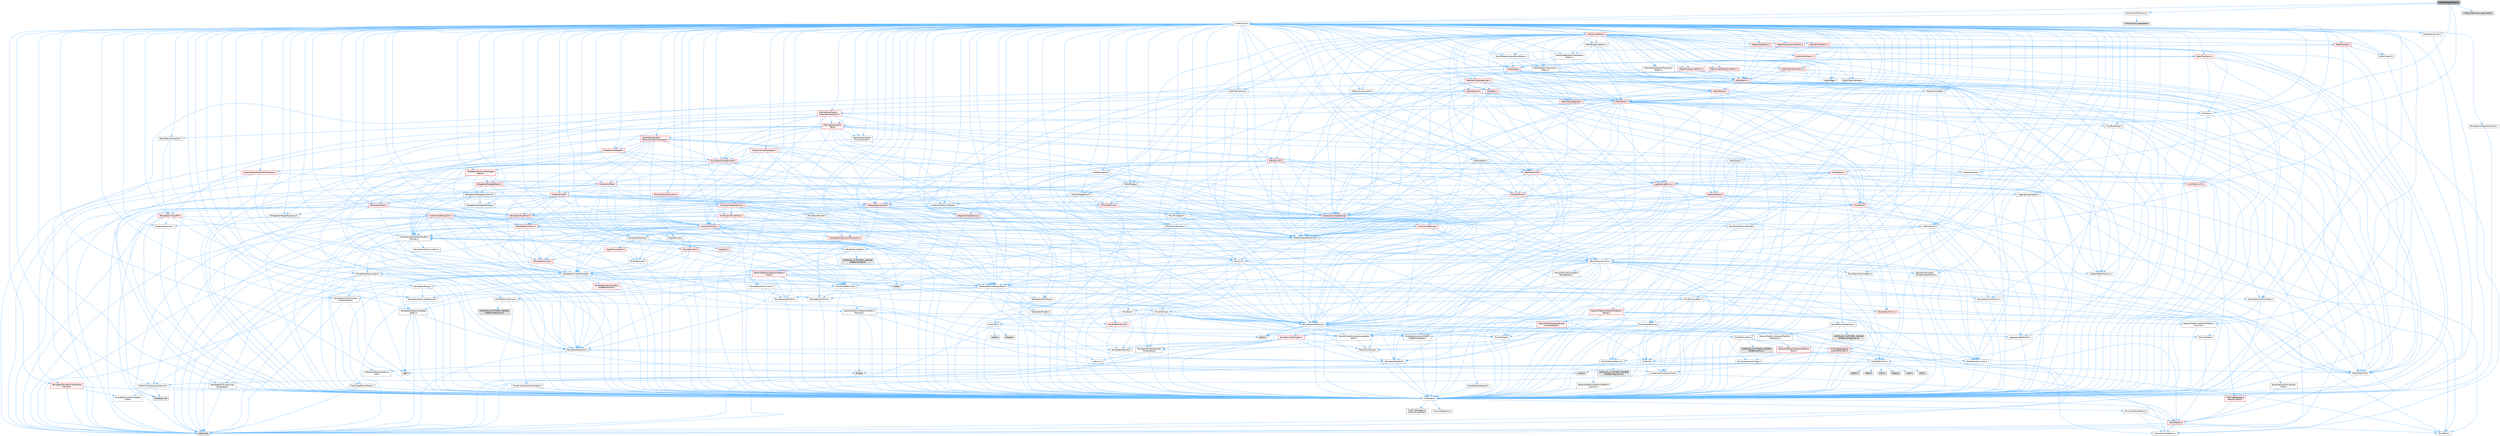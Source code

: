 digraph "UVSeamSewAction.h"
{
 // INTERACTIVE_SVG=YES
 // LATEX_PDF_SIZE
  bgcolor="transparent";
  edge [fontname=Helvetica,fontsize=10,labelfontname=Helvetica,labelfontsize=10];
  node [fontname=Helvetica,fontsize=10,shape=box,height=0.2,width=0.4];
  Node1 [id="Node000001",label="UVSeamSewAction.h",height=0.2,width=0.4,color="gray40", fillcolor="grey60", style="filled", fontcolor="black",tooltip=" "];
  Node1 -> Node2 [id="edge1_Node000001_Node000002",color="steelblue1",style="solid",tooltip=" "];
  Node2 [id="Node000002",label="CoreMinimal.h",height=0.2,width=0.4,color="grey40", fillcolor="white", style="filled",URL="$d7/d67/CoreMinimal_8h.html",tooltip=" "];
  Node2 -> Node3 [id="edge2_Node000002_Node000003",color="steelblue1",style="solid",tooltip=" "];
  Node3 [id="Node000003",label="CoreTypes.h",height=0.2,width=0.4,color="grey40", fillcolor="white", style="filled",URL="$dc/dec/CoreTypes_8h.html",tooltip=" "];
  Node3 -> Node4 [id="edge3_Node000003_Node000004",color="steelblue1",style="solid",tooltip=" "];
  Node4 [id="Node000004",label="HAL/Platform.h",height=0.2,width=0.4,color="red", fillcolor="#FFF0F0", style="filled",URL="$d9/dd0/Platform_8h.html",tooltip=" "];
  Node4 -> Node5 [id="edge4_Node000004_Node000005",color="steelblue1",style="solid",tooltip=" "];
  Node5 [id="Node000005",label="Misc/Build.h",height=0.2,width=0.4,color="grey40", fillcolor="white", style="filled",URL="$d3/dbb/Build_8h.html",tooltip=" "];
  Node4 -> Node7 [id="edge5_Node000004_Node000007",color="steelblue1",style="solid",tooltip=" "];
  Node7 [id="Node000007",label="type_traits",height=0.2,width=0.4,color="grey60", fillcolor="#E0E0E0", style="filled",tooltip=" "];
  Node4 -> Node8 [id="edge6_Node000004_Node000008",color="steelblue1",style="solid",tooltip=" "];
  Node8 [id="Node000008",label="PreprocessorHelpers.h",height=0.2,width=0.4,color="grey40", fillcolor="white", style="filled",URL="$db/ddb/PreprocessorHelpers_8h.html",tooltip=" "];
  Node3 -> Node14 [id="edge7_Node000003_Node000014",color="steelblue1",style="solid",tooltip=" "];
  Node14 [id="Node000014",label="ProfilingDebugging\l/UMemoryDefines.h",height=0.2,width=0.4,color="grey40", fillcolor="white", style="filled",URL="$d2/da2/UMemoryDefines_8h.html",tooltip=" "];
  Node3 -> Node15 [id="edge8_Node000003_Node000015",color="steelblue1",style="solid",tooltip=" "];
  Node15 [id="Node000015",label="Misc/CoreMiscDefines.h",height=0.2,width=0.4,color="grey40", fillcolor="white", style="filled",URL="$da/d38/CoreMiscDefines_8h.html",tooltip=" "];
  Node15 -> Node4 [id="edge9_Node000015_Node000004",color="steelblue1",style="solid",tooltip=" "];
  Node15 -> Node8 [id="edge10_Node000015_Node000008",color="steelblue1",style="solid",tooltip=" "];
  Node3 -> Node16 [id="edge11_Node000003_Node000016",color="steelblue1",style="solid",tooltip=" "];
  Node16 [id="Node000016",label="Misc/CoreDefines.h",height=0.2,width=0.4,color="grey40", fillcolor="white", style="filled",URL="$d3/dd2/CoreDefines_8h.html",tooltip=" "];
  Node2 -> Node17 [id="edge12_Node000002_Node000017",color="steelblue1",style="solid",tooltip=" "];
  Node17 [id="Node000017",label="CoreFwd.h",height=0.2,width=0.4,color="grey40", fillcolor="white", style="filled",URL="$d1/d1e/CoreFwd_8h.html",tooltip=" "];
  Node17 -> Node3 [id="edge13_Node000017_Node000003",color="steelblue1",style="solid",tooltip=" "];
  Node17 -> Node18 [id="edge14_Node000017_Node000018",color="steelblue1",style="solid",tooltip=" "];
  Node18 [id="Node000018",label="Containers/ContainersFwd.h",height=0.2,width=0.4,color="grey40", fillcolor="white", style="filled",URL="$d4/d0a/ContainersFwd_8h.html",tooltip=" "];
  Node18 -> Node4 [id="edge15_Node000018_Node000004",color="steelblue1",style="solid",tooltip=" "];
  Node18 -> Node3 [id="edge16_Node000018_Node000003",color="steelblue1",style="solid",tooltip=" "];
  Node18 -> Node19 [id="edge17_Node000018_Node000019",color="steelblue1",style="solid",tooltip=" "];
  Node19 [id="Node000019",label="Traits/IsContiguousContainer.h",height=0.2,width=0.4,color="grey40", fillcolor="white", style="filled",URL="$d5/d3c/IsContiguousContainer_8h.html",tooltip=" "];
  Node19 -> Node3 [id="edge18_Node000019_Node000003",color="steelblue1",style="solid",tooltip=" "];
  Node19 -> Node20 [id="edge19_Node000019_Node000020",color="steelblue1",style="solid",tooltip=" "];
  Node20 [id="Node000020",label="Misc/StaticAssertComplete\lType.h",height=0.2,width=0.4,color="grey40", fillcolor="white", style="filled",URL="$d5/d4e/StaticAssertCompleteType_8h.html",tooltip=" "];
  Node19 -> Node21 [id="edge20_Node000019_Node000021",color="steelblue1",style="solid",tooltip=" "];
  Node21 [id="Node000021",label="initializer_list",height=0.2,width=0.4,color="grey60", fillcolor="#E0E0E0", style="filled",tooltip=" "];
  Node17 -> Node22 [id="edge21_Node000017_Node000022",color="steelblue1",style="solid",tooltip=" "];
  Node22 [id="Node000022",label="Math/MathFwd.h",height=0.2,width=0.4,color="grey40", fillcolor="white", style="filled",URL="$d2/d10/MathFwd_8h.html",tooltip=" "];
  Node22 -> Node4 [id="edge22_Node000022_Node000004",color="steelblue1",style="solid",tooltip=" "];
  Node17 -> Node23 [id="edge23_Node000017_Node000023",color="steelblue1",style="solid",tooltip=" "];
  Node23 [id="Node000023",label="UObject/UObjectHierarchy\lFwd.h",height=0.2,width=0.4,color="grey40", fillcolor="white", style="filled",URL="$d3/d13/UObjectHierarchyFwd_8h.html",tooltip=" "];
  Node2 -> Node23 [id="edge24_Node000002_Node000023",color="steelblue1",style="solid",tooltip=" "];
  Node2 -> Node18 [id="edge25_Node000002_Node000018",color="steelblue1",style="solid",tooltip=" "];
  Node2 -> Node24 [id="edge26_Node000002_Node000024",color="steelblue1",style="solid",tooltip=" "];
  Node24 [id="Node000024",label="Misc/VarArgs.h",height=0.2,width=0.4,color="grey40", fillcolor="white", style="filled",URL="$d5/d6f/VarArgs_8h.html",tooltip=" "];
  Node24 -> Node3 [id="edge27_Node000024_Node000003",color="steelblue1",style="solid",tooltip=" "];
  Node2 -> Node25 [id="edge28_Node000002_Node000025",color="steelblue1",style="solid",tooltip=" "];
  Node25 [id="Node000025",label="Logging/LogVerbosity.h",height=0.2,width=0.4,color="grey40", fillcolor="white", style="filled",URL="$d2/d8f/LogVerbosity_8h.html",tooltip=" "];
  Node25 -> Node3 [id="edge29_Node000025_Node000003",color="steelblue1",style="solid",tooltip=" "];
  Node2 -> Node26 [id="edge30_Node000002_Node000026",color="steelblue1",style="solid",tooltip=" "];
  Node26 [id="Node000026",label="Misc/OutputDevice.h",height=0.2,width=0.4,color="grey40", fillcolor="white", style="filled",URL="$d7/d32/OutputDevice_8h.html",tooltip=" "];
  Node26 -> Node17 [id="edge31_Node000026_Node000017",color="steelblue1",style="solid",tooltip=" "];
  Node26 -> Node3 [id="edge32_Node000026_Node000003",color="steelblue1",style="solid",tooltip=" "];
  Node26 -> Node25 [id="edge33_Node000026_Node000025",color="steelblue1",style="solid",tooltip=" "];
  Node26 -> Node24 [id="edge34_Node000026_Node000024",color="steelblue1",style="solid",tooltip=" "];
  Node26 -> Node27 [id="edge35_Node000026_Node000027",color="steelblue1",style="solid",tooltip=" "];
  Node27 [id="Node000027",label="Templates/IsArrayOrRefOf\lTypeByPredicate.h",height=0.2,width=0.4,color="grey40", fillcolor="white", style="filled",URL="$d6/da1/IsArrayOrRefOfTypeByPredicate_8h.html",tooltip=" "];
  Node27 -> Node3 [id="edge36_Node000027_Node000003",color="steelblue1",style="solid",tooltip=" "];
  Node26 -> Node28 [id="edge37_Node000026_Node000028",color="steelblue1",style="solid",tooltip=" "];
  Node28 [id="Node000028",label="Templates/IsValidVariadic\lFunctionArg.h",height=0.2,width=0.4,color="grey40", fillcolor="white", style="filled",URL="$d0/dc8/IsValidVariadicFunctionArg_8h.html",tooltip=" "];
  Node28 -> Node3 [id="edge38_Node000028_Node000003",color="steelblue1",style="solid",tooltip=" "];
  Node28 -> Node29 [id="edge39_Node000028_Node000029",color="steelblue1",style="solid",tooltip=" "];
  Node29 [id="Node000029",label="IsEnum.h",height=0.2,width=0.4,color="grey40", fillcolor="white", style="filled",URL="$d4/de5/IsEnum_8h.html",tooltip=" "];
  Node28 -> Node7 [id="edge40_Node000028_Node000007",color="steelblue1",style="solid",tooltip=" "];
  Node26 -> Node30 [id="edge41_Node000026_Node000030",color="steelblue1",style="solid",tooltip=" "];
  Node30 [id="Node000030",label="Traits/IsCharEncodingCompatible\lWith.h",height=0.2,width=0.4,color="grey40", fillcolor="white", style="filled",URL="$df/dd1/IsCharEncodingCompatibleWith_8h.html",tooltip=" "];
  Node30 -> Node7 [id="edge42_Node000030_Node000007",color="steelblue1",style="solid",tooltip=" "];
  Node30 -> Node31 [id="edge43_Node000030_Node000031",color="steelblue1",style="solid",tooltip=" "];
  Node31 [id="Node000031",label="Traits/IsCharType.h",height=0.2,width=0.4,color="grey40", fillcolor="white", style="filled",URL="$db/d51/IsCharType_8h.html",tooltip=" "];
  Node31 -> Node3 [id="edge44_Node000031_Node000003",color="steelblue1",style="solid",tooltip=" "];
  Node2 -> Node32 [id="edge45_Node000002_Node000032",color="steelblue1",style="solid",tooltip=" "];
  Node32 [id="Node000032",label="HAL/PlatformCrt.h",height=0.2,width=0.4,color="grey40", fillcolor="white", style="filled",URL="$d8/d75/PlatformCrt_8h.html",tooltip=" "];
  Node32 -> Node33 [id="edge46_Node000032_Node000033",color="steelblue1",style="solid",tooltip=" "];
  Node33 [id="Node000033",label="new",height=0.2,width=0.4,color="grey60", fillcolor="#E0E0E0", style="filled",tooltip=" "];
  Node32 -> Node34 [id="edge47_Node000032_Node000034",color="steelblue1",style="solid",tooltip=" "];
  Node34 [id="Node000034",label="wchar.h",height=0.2,width=0.4,color="grey60", fillcolor="#E0E0E0", style="filled",tooltip=" "];
  Node32 -> Node35 [id="edge48_Node000032_Node000035",color="steelblue1",style="solid",tooltip=" "];
  Node35 [id="Node000035",label="stddef.h",height=0.2,width=0.4,color="grey60", fillcolor="#E0E0E0", style="filled",tooltip=" "];
  Node32 -> Node36 [id="edge49_Node000032_Node000036",color="steelblue1",style="solid",tooltip=" "];
  Node36 [id="Node000036",label="stdlib.h",height=0.2,width=0.4,color="grey60", fillcolor="#E0E0E0", style="filled",tooltip=" "];
  Node32 -> Node37 [id="edge50_Node000032_Node000037",color="steelblue1",style="solid",tooltip=" "];
  Node37 [id="Node000037",label="stdio.h",height=0.2,width=0.4,color="grey60", fillcolor="#E0E0E0", style="filled",tooltip=" "];
  Node32 -> Node38 [id="edge51_Node000032_Node000038",color="steelblue1",style="solid",tooltip=" "];
  Node38 [id="Node000038",label="stdarg.h",height=0.2,width=0.4,color="grey60", fillcolor="#E0E0E0", style="filled",tooltip=" "];
  Node32 -> Node39 [id="edge52_Node000032_Node000039",color="steelblue1",style="solid",tooltip=" "];
  Node39 [id="Node000039",label="math.h",height=0.2,width=0.4,color="grey60", fillcolor="#E0E0E0", style="filled",tooltip=" "];
  Node32 -> Node40 [id="edge53_Node000032_Node000040",color="steelblue1",style="solid",tooltip=" "];
  Node40 [id="Node000040",label="float.h",height=0.2,width=0.4,color="grey60", fillcolor="#E0E0E0", style="filled",tooltip=" "];
  Node32 -> Node41 [id="edge54_Node000032_Node000041",color="steelblue1",style="solid",tooltip=" "];
  Node41 [id="Node000041",label="string.h",height=0.2,width=0.4,color="grey60", fillcolor="#E0E0E0", style="filled",tooltip=" "];
  Node2 -> Node42 [id="edge55_Node000002_Node000042",color="steelblue1",style="solid",tooltip=" "];
  Node42 [id="Node000042",label="HAL/PlatformMisc.h",height=0.2,width=0.4,color="grey40", fillcolor="white", style="filled",URL="$d0/df5/PlatformMisc_8h.html",tooltip=" "];
  Node42 -> Node3 [id="edge56_Node000042_Node000003",color="steelblue1",style="solid",tooltip=" "];
  Node42 -> Node43 [id="edge57_Node000042_Node000043",color="steelblue1",style="solid",tooltip=" "];
  Node43 [id="Node000043",label="GenericPlatform/GenericPlatform\lMisc.h",height=0.2,width=0.4,color="red", fillcolor="#FFF0F0", style="filled",URL="$db/d9a/GenericPlatformMisc_8h.html",tooltip=" "];
  Node43 -> Node17 [id="edge58_Node000043_Node000017",color="steelblue1",style="solid",tooltip=" "];
  Node43 -> Node3 [id="edge59_Node000043_Node000003",color="steelblue1",style="solid",tooltip=" "];
  Node43 -> Node32 [id="edge60_Node000043_Node000032",color="steelblue1",style="solid",tooltip=" "];
  Node43 -> Node47 [id="edge61_Node000043_Node000047",color="steelblue1",style="solid",tooltip=" "];
  Node47 [id="Node000047",label="Math/NumericLimits.h",height=0.2,width=0.4,color="grey40", fillcolor="white", style="filled",URL="$df/d1b/NumericLimits_8h.html",tooltip=" "];
  Node47 -> Node3 [id="edge62_Node000047_Node000003",color="steelblue1",style="solid",tooltip=" "];
  Node43 -> Node48 [id="edge63_Node000043_Node000048",color="steelblue1",style="solid",tooltip=" "];
  Node48 [id="Node000048",label="Misc/CompressionFlags.h",height=0.2,width=0.4,color="grey40", fillcolor="white", style="filled",URL="$d9/d76/CompressionFlags_8h.html",tooltip=" "];
  Node42 -> Node52 [id="edge64_Node000042_Node000052",color="steelblue1",style="solid",tooltip=" "];
  Node52 [id="Node000052",label="COMPILED_PLATFORM_HEADER\l(PlatformMisc.h)",height=0.2,width=0.4,color="grey60", fillcolor="#E0E0E0", style="filled",tooltip=" "];
  Node42 -> Node53 [id="edge65_Node000042_Node000053",color="steelblue1",style="solid",tooltip=" "];
  Node53 [id="Node000053",label="ProfilingDebugging\l/CpuProfilerTrace.h",height=0.2,width=0.4,color="red", fillcolor="#FFF0F0", style="filled",URL="$da/dcb/CpuProfilerTrace_8h.html",tooltip=" "];
  Node53 -> Node3 [id="edge66_Node000053_Node000003",color="steelblue1",style="solid",tooltip=" "];
  Node53 -> Node18 [id="edge67_Node000053_Node000018",color="steelblue1",style="solid",tooltip=" "];
  Node53 -> Node54 [id="edge68_Node000053_Node000054",color="steelblue1",style="solid",tooltip=" "];
  Node54 [id="Node000054",label="HAL/PlatformAtomics.h",height=0.2,width=0.4,color="grey40", fillcolor="white", style="filled",URL="$d3/d36/PlatformAtomics_8h.html",tooltip=" "];
  Node54 -> Node3 [id="edge69_Node000054_Node000003",color="steelblue1",style="solid",tooltip=" "];
  Node54 -> Node55 [id="edge70_Node000054_Node000055",color="steelblue1",style="solid",tooltip=" "];
  Node55 [id="Node000055",label="GenericPlatform/GenericPlatform\lAtomics.h",height=0.2,width=0.4,color="grey40", fillcolor="white", style="filled",URL="$da/d72/GenericPlatformAtomics_8h.html",tooltip=" "];
  Node55 -> Node3 [id="edge71_Node000055_Node000003",color="steelblue1",style="solid",tooltip=" "];
  Node54 -> Node56 [id="edge72_Node000054_Node000056",color="steelblue1",style="solid",tooltip=" "];
  Node56 [id="Node000056",label="COMPILED_PLATFORM_HEADER\l(PlatformAtomics.h)",height=0.2,width=0.4,color="grey60", fillcolor="#E0E0E0", style="filled",tooltip=" "];
  Node53 -> Node8 [id="edge73_Node000053_Node000008",color="steelblue1",style="solid",tooltip=" "];
  Node53 -> Node5 [id="edge74_Node000053_Node000005",color="steelblue1",style="solid",tooltip=" "];
  Node2 -> Node61 [id="edge75_Node000002_Node000061",color="steelblue1",style="solid",tooltip=" "];
  Node61 [id="Node000061",label="Misc/AssertionMacros.h",height=0.2,width=0.4,color="grey40", fillcolor="white", style="filled",URL="$d0/dfa/AssertionMacros_8h.html",tooltip=" "];
  Node61 -> Node3 [id="edge76_Node000061_Node000003",color="steelblue1",style="solid",tooltip=" "];
  Node61 -> Node4 [id="edge77_Node000061_Node000004",color="steelblue1",style="solid",tooltip=" "];
  Node61 -> Node42 [id="edge78_Node000061_Node000042",color="steelblue1",style="solid",tooltip=" "];
  Node61 -> Node8 [id="edge79_Node000061_Node000008",color="steelblue1",style="solid",tooltip=" "];
  Node61 -> Node62 [id="edge80_Node000061_Node000062",color="steelblue1",style="solid",tooltip=" "];
  Node62 [id="Node000062",label="Templates/EnableIf.h",height=0.2,width=0.4,color="grey40", fillcolor="white", style="filled",URL="$d7/d60/EnableIf_8h.html",tooltip=" "];
  Node62 -> Node3 [id="edge81_Node000062_Node000003",color="steelblue1",style="solid",tooltip=" "];
  Node61 -> Node27 [id="edge82_Node000061_Node000027",color="steelblue1",style="solid",tooltip=" "];
  Node61 -> Node28 [id="edge83_Node000061_Node000028",color="steelblue1",style="solid",tooltip=" "];
  Node61 -> Node30 [id="edge84_Node000061_Node000030",color="steelblue1",style="solid",tooltip=" "];
  Node61 -> Node24 [id="edge85_Node000061_Node000024",color="steelblue1",style="solid",tooltip=" "];
  Node61 -> Node63 [id="edge86_Node000061_Node000063",color="steelblue1",style="solid",tooltip=" "];
  Node63 [id="Node000063",label="String/FormatStringSan.h",height=0.2,width=0.4,color="red", fillcolor="#FFF0F0", style="filled",URL="$d3/d8b/FormatStringSan_8h.html",tooltip=" "];
  Node63 -> Node7 [id="edge87_Node000063_Node000007",color="steelblue1",style="solid",tooltip=" "];
  Node63 -> Node3 [id="edge88_Node000063_Node000003",color="steelblue1",style="solid",tooltip=" "];
  Node63 -> Node64 [id="edge89_Node000063_Node000064",color="steelblue1",style="solid",tooltip=" "];
  Node64 [id="Node000064",label="Templates/Requires.h",height=0.2,width=0.4,color="grey40", fillcolor="white", style="filled",URL="$dc/d96/Requires_8h.html",tooltip=" "];
  Node64 -> Node62 [id="edge90_Node000064_Node000062",color="steelblue1",style="solid",tooltip=" "];
  Node64 -> Node7 [id="edge91_Node000064_Node000007",color="steelblue1",style="solid",tooltip=" "];
  Node63 -> Node65 [id="edge92_Node000063_Node000065",color="steelblue1",style="solid",tooltip=" "];
  Node65 [id="Node000065",label="Templates/Identity.h",height=0.2,width=0.4,color="grey40", fillcolor="white", style="filled",URL="$d0/dd5/Identity_8h.html",tooltip=" "];
  Node63 -> Node28 [id="edge93_Node000063_Node000028",color="steelblue1",style="solid",tooltip=" "];
  Node63 -> Node31 [id="edge94_Node000063_Node000031",color="steelblue1",style="solid",tooltip=" "];
  Node63 -> Node18 [id="edge95_Node000063_Node000018",color="steelblue1",style="solid",tooltip=" "];
  Node61 -> Node69 [id="edge96_Node000061_Node000069",color="steelblue1",style="solid",tooltip=" "];
  Node69 [id="Node000069",label="atomic",height=0.2,width=0.4,color="grey60", fillcolor="#E0E0E0", style="filled",tooltip=" "];
  Node2 -> Node70 [id="edge97_Node000002_Node000070",color="steelblue1",style="solid",tooltip=" "];
  Node70 [id="Node000070",label="Templates/IsPointer.h",height=0.2,width=0.4,color="grey40", fillcolor="white", style="filled",URL="$d7/d05/IsPointer_8h.html",tooltip=" "];
  Node70 -> Node3 [id="edge98_Node000070_Node000003",color="steelblue1",style="solid",tooltip=" "];
  Node2 -> Node71 [id="edge99_Node000002_Node000071",color="steelblue1",style="solid",tooltip=" "];
  Node71 [id="Node000071",label="HAL/PlatformMemory.h",height=0.2,width=0.4,color="grey40", fillcolor="white", style="filled",URL="$de/d68/PlatformMemory_8h.html",tooltip=" "];
  Node71 -> Node3 [id="edge100_Node000071_Node000003",color="steelblue1",style="solid",tooltip=" "];
  Node71 -> Node72 [id="edge101_Node000071_Node000072",color="steelblue1",style="solid",tooltip=" "];
  Node72 [id="Node000072",label="GenericPlatform/GenericPlatform\lMemory.h",height=0.2,width=0.4,color="grey40", fillcolor="white", style="filled",URL="$dd/d22/GenericPlatformMemory_8h.html",tooltip=" "];
  Node72 -> Node17 [id="edge102_Node000072_Node000017",color="steelblue1",style="solid",tooltip=" "];
  Node72 -> Node3 [id="edge103_Node000072_Node000003",color="steelblue1",style="solid",tooltip=" "];
  Node72 -> Node73 [id="edge104_Node000072_Node000073",color="steelblue1",style="solid",tooltip=" "];
  Node73 [id="Node000073",label="HAL/PlatformString.h",height=0.2,width=0.4,color="red", fillcolor="#FFF0F0", style="filled",URL="$db/db5/PlatformString_8h.html",tooltip=" "];
  Node73 -> Node3 [id="edge105_Node000073_Node000003",color="steelblue1",style="solid",tooltip=" "];
  Node72 -> Node41 [id="edge106_Node000072_Node000041",color="steelblue1",style="solid",tooltip=" "];
  Node72 -> Node34 [id="edge107_Node000072_Node000034",color="steelblue1",style="solid",tooltip=" "];
  Node71 -> Node75 [id="edge108_Node000071_Node000075",color="steelblue1",style="solid",tooltip=" "];
  Node75 [id="Node000075",label="COMPILED_PLATFORM_HEADER\l(PlatformMemory.h)",height=0.2,width=0.4,color="grey60", fillcolor="#E0E0E0", style="filled",tooltip=" "];
  Node2 -> Node54 [id="edge109_Node000002_Node000054",color="steelblue1",style="solid",tooltip=" "];
  Node2 -> Node76 [id="edge110_Node000002_Node000076",color="steelblue1",style="solid",tooltip=" "];
  Node76 [id="Node000076",label="Misc/Exec.h",height=0.2,width=0.4,color="grey40", fillcolor="white", style="filled",URL="$de/ddb/Exec_8h.html",tooltip=" "];
  Node76 -> Node3 [id="edge111_Node000076_Node000003",color="steelblue1",style="solid",tooltip=" "];
  Node76 -> Node61 [id="edge112_Node000076_Node000061",color="steelblue1",style="solid",tooltip=" "];
  Node2 -> Node77 [id="edge113_Node000002_Node000077",color="steelblue1",style="solid",tooltip=" "];
  Node77 [id="Node000077",label="HAL/MemoryBase.h",height=0.2,width=0.4,color="grey40", fillcolor="white", style="filled",URL="$d6/d9f/MemoryBase_8h.html",tooltip=" "];
  Node77 -> Node3 [id="edge114_Node000077_Node000003",color="steelblue1",style="solid",tooltip=" "];
  Node77 -> Node54 [id="edge115_Node000077_Node000054",color="steelblue1",style="solid",tooltip=" "];
  Node77 -> Node32 [id="edge116_Node000077_Node000032",color="steelblue1",style="solid",tooltip=" "];
  Node77 -> Node76 [id="edge117_Node000077_Node000076",color="steelblue1",style="solid",tooltip=" "];
  Node77 -> Node26 [id="edge118_Node000077_Node000026",color="steelblue1",style="solid",tooltip=" "];
  Node77 -> Node78 [id="edge119_Node000077_Node000078",color="steelblue1",style="solid",tooltip=" "];
  Node78 [id="Node000078",label="Templates/Atomic.h",height=0.2,width=0.4,color="red", fillcolor="#FFF0F0", style="filled",URL="$d3/d91/Atomic_8h.html",tooltip=" "];
  Node78 -> Node86 [id="edge120_Node000078_Node000086",color="steelblue1",style="solid",tooltip=" "];
  Node86 [id="Node000086",label="Traits/IntType.h",height=0.2,width=0.4,color="grey40", fillcolor="white", style="filled",URL="$d7/deb/IntType_8h.html",tooltip=" "];
  Node86 -> Node4 [id="edge121_Node000086_Node000004",color="steelblue1",style="solid",tooltip=" "];
  Node78 -> Node69 [id="edge122_Node000078_Node000069",color="steelblue1",style="solid",tooltip=" "];
  Node2 -> Node87 [id="edge123_Node000002_Node000087",color="steelblue1",style="solid",tooltip=" "];
  Node87 [id="Node000087",label="HAL/UnrealMemory.h",height=0.2,width=0.4,color="grey40", fillcolor="white", style="filled",URL="$d9/d96/UnrealMemory_8h.html",tooltip=" "];
  Node87 -> Node3 [id="edge124_Node000087_Node000003",color="steelblue1",style="solid",tooltip=" "];
  Node87 -> Node72 [id="edge125_Node000087_Node000072",color="steelblue1",style="solid",tooltip=" "];
  Node87 -> Node77 [id="edge126_Node000087_Node000077",color="steelblue1",style="solid",tooltip=" "];
  Node87 -> Node71 [id="edge127_Node000087_Node000071",color="steelblue1",style="solid",tooltip=" "];
  Node87 -> Node88 [id="edge128_Node000087_Node000088",color="steelblue1",style="solid",tooltip=" "];
  Node88 [id="Node000088",label="ProfilingDebugging\l/MemoryTrace.h",height=0.2,width=0.4,color="red", fillcolor="#FFF0F0", style="filled",URL="$da/dd7/MemoryTrace_8h.html",tooltip=" "];
  Node88 -> Node4 [id="edge129_Node000088_Node000004",color="steelblue1",style="solid",tooltip=" "];
  Node87 -> Node70 [id="edge130_Node000087_Node000070",color="steelblue1",style="solid",tooltip=" "];
  Node2 -> Node89 [id="edge131_Node000002_Node000089",color="steelblue1",style="solid",tooltip=" "];
  Node89 [id="Node000089",label="Templates/IsArithmetic.h",height=0.2,width=0.4,color="grey40", fillcolor="white", style="filled",URL="$d2/d5d/IsArithmetic_8h.html",tooltip=" "];
  Node89 -> Node3 [id="edge132_Node000089_Node000003",color="steelblue1",style="solid",tooltip=" "];
  Node2 -> Node83 [id="edge133_Node000002_Node000083",color="steelblue1",style="solid",tooltip=" "];
  Node83 [id="Node000083",label="Templates/AndOrNot.h",height=0.2,width=0.4,color="grey40", fillcolor="white", style="filled",URL="$db/d0a/AndOrNot_8h.html",tooltip=" "];
  Node83 -> Node3 [id="edge134_Node000083_Node000003",color="steelblue1",style="solid",tooltip=" "];
  Node2 -> Node90 [id="edge135_Node000002_Node000090",color="steelblue1",style="solid",tooltip=" "];
  Node90 [id="Node000090",label="Templates/IsPODType.h",height=0.2,width=0.4,color="grey40", fillcolor="white", style="filled",URL="$d7/db1/IsPODType_8h.html",tooltip=" "];
  Node90 -> Node3 [id="edge136_Node000090_Node000003",color="steelblue1",style="solid",tooltip=" "];
  Node2 -> Node91 [id="edge137_Node000002_Node000091",color="steelblue1",style="solid",tooltip=" "];
  Node91 [id="Node000091",label="Templates/IsUECoreType.h",height=0.2,width=0.4,color="grey40", fillcolor="white", style="filled",URL="$d1/db8/IsUECoreType_8h.html",tooltip=" "];
  Node91 -> Node3 [id="edge138_Node000091_Node000003",color="steelblue1",style="solid",tooltip=" "];
  Node91 -> Node7 [id="edge139_Node000091_Node000007",color="steelblue1",style="solid",tooltip=" "];
  Node2 -> Node84 [id="edge140_Node000002_Node000084",color="steelblue1",style="solid",tooltip=" "];
  Node84 [id="Node000084",label="Templates/IsTriviallyCopy\lConstructible.h",height=0.2,width=0.4,color="grey40", fillcolor="white", style="filled",URL="$d3/d78/IsTriviallyCopyConstructible_8h.html",tooltip=" "];
  Node84 -> Node3 [id="edge141_Node000084_Node000003",color="steelblue1",style="solid",tooltip=" "];
  Node84 -> Node7 [id="edge142_Node000084_Node000007",color="steelblue1",style="solid",tooltip=" "];
  Node2 -> Node92 [id="edge143_Node000002_Node000092",color="steelblue1",style="solid",tooltip=" "];
  Node92 [id="Node000092",label="Templates/UnrealTypeTraits.h",height=0.2,width=0.4,color="grey40", fillcolor="white", style="filled",URL="$d2/d2d/UnrealTypeTraits_8h.html",tooltip=" "];
  Node92 -> Node3 [id="edge144_Node000092_Node000003",color="steelblue1",style="solid",tooltip=" "];
  Node92 -> Node70 [id="edge145_Node000092_Node000070",color="steelblue1",style="solid",tooltip=" "];
  Node92 -> Node61 [id="edge146_Node000092_Node000061",color="steelblue1",style="solid",tooltip=" "];
  Node92 -> Node83 [id="edge147_Node000092_Node000083",color="steelblue1",style="solid",tooltip=" "];
  Node92 -> Node62 [id="edge148_Node000092_Node000062",color="steelblue1",style="solid",tooltip=" "];
  Node92 -> Node89 [id="edge149_Node000092_Node000089",color="steelblue1",style="solid",tooltip=" "];
  Node92 -> Node29 [id="edge150_Node000092_Node000029",color="steelblue1",style="solid",tooltip=" "];
  Node92 -> Node93 [id="edge151_Node000092_Node000093",color="steelblue1",style="solid",tooltip=" "];
  Node93 [id="Node000093",label="Templates/Models.h",height=0.2,width=0.4,color="grey40", fillcolor="white", style="filled",URL="$d3/d0c/Models_8h.html",tooltip=" "];
  Node93 -> Node65 [id="edge152_Node000093_Node000065",color="steelblue1",style="solid",tooltip=" "];
  Node92 -> Node90 [id="edge153_Node000092_Node000090",color="steelblue1",style="solid",tooltip=" "];
  Node92 -> Node91 [id="edge154_Node000092_Node000091",color="steelblue1",style="solid",tooltip=" "];
  Node92 -> Node84 [id="edge155_Node000092_Node000084",color="steelblue1",style="solid",tooltip=" "];
  Node2 -> Node62 [id="edge156_Node000002_Node000062",color="steelblue1",style="solid",tooltip=" "];
  Node2 -> Node94 [id="edge157_Node000002_Node000094",color="steelblue1",style="solid",tooltip=" "];
  Node94 [id="Node000094",label="Templates/RemoveReference.h",height=0.2,width=0.4,color="grey40", fillcolor="white", style="filled",URL="$da/dbe/RemoveReference_8h.html",tooltip=" "];
  Node94 -> Node3 [id="edge158_Node000094_Node000003",color="steelblue1",style="solid",tooltip=" "];
  Node2 -> Node95 [id="edge159_Node000002_Node000095",color="steelblue1",style="solid",tooltip=" "];
  Node95 [id="Node000095",label="Templates/IntegralConstant.h",height=0.2,width=0.4,color="grey40", fillcolor="white", style="filled",URL="$db/d1b/IntegralConstant_8h.html",tooltip=" "];
  Node95 -> Node3 [id="edge160_Node000095_Node000003",color="steelblue1",style="solid",tooltip=" "];
  Node2 -> Node96 [id="edge161_Node000002_Node000096",color="steelblue1",style="solid",tooltip=" "];
  Node96 [id="Node000096",label="Templates/IsClass.h",height=0.2,width=0.4,color="grey40", fillcolor="white", style="filled",URL="$db/dcb/IsClass_8h.html",tooltip=" "];
  Node96 -> Node3 [id="edge162_Node000096_Node000003",color="steelblue1",style="solid",tooltip=" "];
  Node2 -> Node97 [id="edge163_Node000002_Node000097",color="steelblue1",style="solid",tooltip=" "];
  Node97 [id="Node000097",label="Templates/TypeCompatible\lBytes.h",height=0.2,width=0.4,color="grey40", fillcolor="white", style="filled",URL="$df/d0a/TypeCompatibleBytes_8h.html",tooltip=" "];
  Node97 -> Node3 [id="edge164_Node000097_Node000003",color="steelblue1",style="solid",tooltip=" "];
  Node97 -> Node41 [id="edge165_Node000097_Node000041",color="steelblue1",style="solid",tooltip=" "];
  Node97 -> Node33 [id="edge166_Node000097_Node000033",color="steelblue1",style="solid",tooltip=" "];
  Node97 -> Node7 [id="edge167_Node000097_Node000007",color="steelblue1",style="solid",tooltip=" "];
  Node2 -> Node19 [id="edge168_Node000002_Node000019",color="steelblue1",style="solid",tooltip=" "];
  Node2 -> Node98 [id="edge169_Node000002_Node000098",color="steelblue1",style="solid",tooltip=" "];
  Node98 [id="Node000098",label="Templates/UnrealTemplate.h",height=0.2,width=0.4,color="grey40", fillcolor="white", style="filled",URL="$d4/d24/UnrealTemplate_8h.html",tooltip=" "];
  Node98 -> Node3 [id="edge170_Node000098_Node000003",color="steelblue1",style="solid",tooltip=" "];
  Node98 -> Node70 [id="edge171_Node000098_Node000070",color="steelblue1",style="solid",tooltip=" "];
  Node98 -> Node87 [id="edge172_Node000098_Node000087",color="steelblue1",style="solid",tooltip=" "];
  Node98 -> Node99 [id="edge173_Node000098_Node000099",color="steelblue1",style="solid",tooltip=" "];
  Node99 [id="Node000099",label="Templates/CopyQualifiers\lAndRefsFromTo.h",height=0.2,width=0.4,color="red", fillcolor="#FFF0F0", style="filled",URL="$d3/db3/CopyQualifiersAndRefsFromTo_8h.html",tooltip=" "];
  Node98 -> Node92 [id="edge174_Node000098_Node000092",color="steelblue1",style="solid",tooltip=" "];
  Node98 -> Node94 [id="edge175_Node000098_Node000094",color="steelblue1",style="solid",tooltip=" "];
  Node98 -> Node64 [id="edge176_Node000098_Node000064",color="steelblue1",style="solid",tooltip=" "];
  Node98 -> Node97 [id="edge177_Node000098_Node000097",color="steelblue1",style="solid",tooltip=" "];
  Node98 -> Node65 [id="edge178_Node000098_Node000065",color="steelblue1",style="solid",tooltip=" "];
  Node98 -> Node19 [id="edge179_Node000098_Node000019",color="steelblue1",style="solid",tooltip=" "];
  Node98 -> Node101 [id="edge180_Node000098_Node000101",color="steelblue1",style="solid",tooltip=" "];
  Node101 [id="Node000101",label="Traits/UseBitwiseSwap.h",height=0.2,width=0.4,color="grey40", fillcolor="white", style="filled",URL="$db/df3/UseBitwiseSwap_8h.html",tooltip=" "];
  Node101 -> Node3 [id="edge181_Node000101_Node000003",color="steelblue1",style="solid",tooltip=" "];
  Node101 -> Node7 [id="edge182_Node000101_Node000007",color="steelblue1",style="solid",tooltip=" "];
  Node98 -> Node7 [id="edge183_Node000098_Node000007",color="steelblue1",style="solid",tooltip=" "];
  Node2 -> Node47 [id="edge184_Node000002_Node000047",color="steelblue1",style="solid",tooltip=" "];
  Node2 -> Node102 [id="edge185_Node000002_Node000102",color="steelblue1",style="solid",tooltip=" "];
  Node102 [id="Node000102",label="HAL/PlatformMath.h",height=0.2,width=0.4,color="grey40", fillcolor="white", style="filled",URL="$dc/d53/PlatformMath_8h.html",tooltip=" "];
  Node102 -> Node3 [id="edge186_Node000102_Node000003",color="steelblue1",style="solid",tooltip=" "];
  Node102 -> Node103 [id="edge187_Node000102_Node000103",color="steelblue1",style="solid",tooltip=" "];
  Node103 [id="Node000103",label="GenericPlatform/GenericPlatform\lMath.h",height=0.2,width=0.4,color="red", fillcolor="#FFF0F0", style="filled",URL="$d5/d79/GenericPlatformMath_8h.html",tooltip=" "];
  Node103 -> Node3 [id="edge188_Node000103_Node000003",color="steelblue1",style="solid",tooltip=" "];
  Node103 -> Node18 [id="edge189_Node000103_Node000018",color="steelblue1",style="solid",tooltip=" "];
  Node103 -> Node32 [id="edge190_Node000103_Node000032",color="steelblue1",style="solid",tooltip=" "];
  Node103 -> Node83 [id="edge191_Node000103_Node000083",color="steelblue1",style="solid",tooltip=" "];
  Node103 -> Node104 [id="edge192_Node000103_Node000104",color="steelblue1",style="solid",tooltip=" "];
  Node104 [id="Node000104",label="Templates/Decay.h",height=0.2,width=0.4,color="grey40", fillcolor="white", style="filled",URL="$dd/d0f/Decay_8h.html",tooltip=" "];
  Node104 -> Node3 [id="edge193_Node000104_Node000003",color="steelblue1",style="solid",tooltip=" "];
  Node104 -> Node94 [id="edge194_Node000104_Node000094",color="steelblue1",style="solid",tooltip=" "];
  Node104 -> Node7 [id="edge195_Node000104_Node000007",color="steelblue1",style="solid",tooltip=" "];
  Node103 -> Node92 [id="edge196_Node000103_Node000092",color="steelblue1",style="solid",tooltip=" "];
  Node103 -> Node64 [id="edge197_Node000103_Node000064",color="steelblue1",style="solid",tooltip=" "];
  Node103 -> Node97 [id="edge198_Node000103_Node000097",color="steelblue1",style="solid",tooltip=" "];
  Node103 -> Node108 [id="edge199_Node000103_Node000108",color="steelblue1",style="solid",tooltip=" "];
  Node108 [id="Node000108",label="limits",height=0.2,width=0.4,color="grey60", fillcolor="#E0E0E0", style="filled",tooltip=" "];
  Node103 -> Node7 [id="edge200_Node000103_Node000007",color="steelblue1",style="solid",tooltip=" "];
  Node102 -> Node109 [id="edge201_Node000102_Node000109",color="steelblue1",style="solid",tooltip=" "];
  Node109 [id="Node000109",label="COMPILED_PLATFORM_HEADER\l(PlatformMath.h)",height=0.2,width=0.4,color="grey60", fillcolor="#E0E0E0", style="filled",tooltip=" "];
  Node2 -> Node85 [id="edge202_Node000002_Node000085",color="steelblue1",style="solid",tooltip=" "];
  Node85 [id="Node000085",label="Templates/IsTriviallyCopy\lAssignable.h",height=0.2,width=0.4,color="grey40", fillcolor="white", style="filled",URL="$d2/df2/IsTriviallyCopyAssignable_8h.html",tooltip=" "];
  Node85 -> Node3 [id="edge203_Node000085_Node000003",color="steelblue1",style="solid",tooltip=" "];
  Node85 -> Node7 [id="edge204_Node000085_Node000007",color="steelblue1",style="solid",tooltip=" "];
  Node2 -> Node110 [id="edge205_Node000002_Node000110",color="steelblue1",style="solid",tooltip=" "];
  Node110 [id="Node000110",label="Templates/MemoryOps.h",height=0.2,width=0.4,color="grey40", fillcolor="white", style="filled",URL="$db/dea/MemoryOps_8h.html",tooltip=" "];
  Node110 -> Node3 [id="edge206_Node000110_Node000003",color="steelblue1",style="solid",tooltip=" "];
  Node110 -> Node87 [id="edge207_Node000110_Node000087",color="steelblue1",style="solid",tooltip=" "];
  Node110 -> Node85 [id="edge208_Node000110_Node000085",color="steelblue1",style="solid",tooltip=" "];
  Node110 -> Node84 [id="edge209_Node000110_Node000084",color="steelblue1",style="solid",tooltip=" "];
  Node110 -> Node64 [id="edge210_Node000110_Node000064",color="steelblue1",style="solid",tooltip=" "];
  Node110 -> Node92 [id="edge211_Node000110_Node000092",color="steelblue1",style="solid",tooltip=" "];
  Node110 -> Node101 [id="edge212_Node000110_Node000101",color="steelblue1",style="solid",tooltip=" "];
  Node110 -> Node33 [id="edge213_Node000110_Node000033",color="steelblue1",style="solid",tooltip=" "];
  Node110 -> Node7 [id="edge214_Node000110_Node000007",color="steelblue1",style="solid",tooltip=" "];
  Node2 -> Node111 [id="edge215_Node000002_Node000111",color="steelblue1",style="solid",tooltip=" "];
  Node111 [id="Node000111",label="Containers/ContainerAllocation\lPolicies.h",height=0.2,width=0.4,color="grey40", fillcolor="white", style="filled",URL="$d7/dff/ContainerAllocationPolicies_8h.html",tooltip=" "];
  Node111 -> Node3 [id="edge216_Node000111_Node000003",color="steelblue1",style="solid",tooltip=" "];
  Node111 -> Node112 [id="edge217_Node000111_Node000112",color="steelblue1",style="solid",tooltip=" "];
  Node112 [id="Node000112",label="Containers/ContainerHelpers.h",height=0.2,width=0.4,color="grey40", fillcolor="white", style="filled",URL="$d7/d33/ContainerHelpers_8h.html",tooltip=" "];
  Node112 -> Node3 [id="edge218_Node000112_Node000003",color="steelblue1",style="solid",tooltip=" "];
  Node111 -> Node111 [id="edge219_Node000111_Node000111",color="steelblue1",style="solid",tooltip=" "];
  Node111 -> Node102 [id="edge220_Node000111_Node000102",color="steelblue1",style="solid",tooltip=" "];
  Node111 -> Node87 [id="edge221_Node000111_Node000087",color="steelblue1",style="solid",tooltip=" "];
  Node111 -> Node47 [id="edge222_Node000111_Node000047",color="steelblue1",style="solid",tooltip=" "];
  Node111 -> Node61 [id="edge223_Node000111_Node000061",color="steelblue1",style="solid",tooltip=" "];
  Node111 -> Node113 [id="edge224_Node000111_Node000113",color="steelblue1",style="solid",tooltip=" "];
  Node113 [id="Node000113",label="Templates/IsPolymorphic.h",height=0.2,width=0.4,color="grey40", fillcolor="white", style="filled",URL="$dc/d20/IsPolymorphic_8h.html",tooltip=" "];
  Node111 -> Node110 [id="edge225_Node000111_Node000110",color="steelblue1",style="solid",tooltip=" "];
  Node111 -> Node97 [id="edge226_Node000111_Node000097",color="steelblue1",style="solid",tooltip=" "];
  Node111 -> Node7 [id="edge227_Node000111_Node000007",color="steelblue1",style="solid",tooltip=" "];
  Node2 -> Node114 [id="edge228_Node000002_Node000114",color="steelblue1",style="solid",tooltip=" "];
  Node114 [id="Node000114",label="Templates/IsEnumClass.h",height=0.2,width=0.4,color="grey40", fillcolor="white", style="filled",URL="$d7/d15/IsEnumClass_8h.html",tooltip=" "];
  Node114 -> Node3 [id="edge229_Node000114_Node000003",color="steelblue1",style="solid",tooltip=" "];
  Node114 -> Node83 [id="edge230_Node000114_Node000083",color="steelblue1",style="solid",tooltip=" "];
  Node2 -> Node115 [id="edge231_Node000002_Node000115",color="steelblue1",style="solid",tooltip=" "];
  Node115 [id="Node000115",label="HAL/PlatformProperties.h",height=0.2,width=0.4,color="grey40", fillcolor="white", style="filled",URL="$d9/db0/PlatformProperties_8h.html",tooltip=" "];
  Node115 -> Node3 [id="edge232_Node000115_Node000003",color="steelblue1",style="solid",tooltip=" "];
  Node115 -> Node116 [id="edge233_Node000115_Node000116",color="steelblue1",style="solid",tooltip=" "];
  Node116 [id="Node000116",label="GenericPlatform/GenericPlatform\lProperties.h",height=0.2,width=0.4,color="grey40", fillcolor="white", style="filled",URL="$d2/dcd/GenericPlatformProperties_8h.html",tooltip=" "];
  Node116 -> Node3 [id="edge234_Node000116_Node000003",color="steelblue1",style="solid",tooltip=" "];
  Node116 -> Node43 [id="edge235_Node000116_Node000043",color="steelblue1",style="solid",tooltip=" "];
  Node115 -> Node117 [id="edge236_Node000115_Node000117",color="steelblue1",style="solid",tooltip=" "];
  Node117 [id="Node000117",label="COMPILED_PLATFORM_HEADER\l(PlatformProperties.h)",height=0.2,width=0.4,color="grey60", fillcolor="#E0E0E0", style="filled",tooltip=" "];
  Node2 -> Node118 [id="edge237_Node000002_Node000118",color="steelblue1",style="solid",tooltip=" "];
  Node118 [id="Node000118",label="Misc/EngineVersionBase.h",height=0.2,width=0.4,color="grey40", fillcolor="white", style="filled",URL="$d5/d2b/EngineVersionBase_8h.html",tooltip=" "];
  Node118 -> Node3 [id="edge238_Node000118_Node000003",color="steelblue1",style="solid",tooltip=" "];
  Node2 -> Node119 [id="edge239_Node000002_Node000119",color="steelblue1",style="solid",tooltip=" "];
  Node119 [id="Node000119",label="Internationalization\l/TextNamespaceFwd.h",height=0.2,width=0.4,color="grey40", fillcolor="white", style="filled",URL="$d8/d97/TextNamespaceFwd_8h.html",tooltip=" "];
  Node119 -> Node3 [id="edge240_Node000119_Node000003",color="steelblue1",style="solid",tooltip=" "];
  Node2 -> Node120 [id="edge241_Node000002_Node000120",color="steelblue1",style="solid",tooltip=" "];
  Node120 [id="Node000120",label="Serialization/Archive.h",height=0.2,width=0.4,color="grey40", fillcolor="white", style="filled",URL="$d7/d3b/Archive_8h.html",tooltip=" "];
  Node120 -> Node17 [id="edge242_Node000120_Node000017",color="steelblue1",style="solid",tooltip=" "];
  Node120 -> Node3 [id="edge243_Node000120_Node000003",color="steelblue1",style="solid",tooltip=" "];
  Node120 -> Node115 [id="edge244_Node000120_Node000115",color="steelblue1",style="solid",tooltip=" "];
  Node120 -> Node119 [id="edge245_Node000120_Node000119",color="steelblue1",style="solid",tooltip=" "];
  Node120 -> Node22 [id="edge246_Node000120_Node000022",color="steelblue1",style="solid",tooltip=" "];
  Node120 -> Node61 [id="edge247_Node000120_Node000061",color="steelblue1",style="solid",tooltip=" "];
  Node120 -> Node5 [id="edge248_Node000120_Node000005",color="steelblue1",style="solid",tooltip=" "];
  Node120 -> Node48 [id="edge249_Node000120_Node000048",color="steelblue1",style="solid",tooltip=" "];
  Node120 -> Node118 [id="edge250_Node000120_Node000118",color="steelblue1",style="solid",tooltip=" "];
  Node120 -> Node24 [id="edge251_Node000120_Node000024",color="steelblue1",style="solid",tooltip=" "];
  Node120 -> Node121 [id="edge252_Node000120_Node000121",color="steelblue1",style="solid",tooltip=" "];
  Node121 [id="Node000121",label="Serialization/ArchiveCook\lData.h",height=0.2,width=0.4,color="grey40", fillcolor="white", style="filled",URL="$dc/db6/ArchiveCookData_8h.html",tooltip=" "];
  Node121 -> Node4 [id="edge253_Node000121_Node000004",color="steelblue1",style="solid",tooltip=" "];
  Node120 -> Node122 [id="edge254_Node000120_Node000122",color="steelblue1",style="solid",tooltip=" "];
  Node122 [id="Node000122",label="Serialization/ArchiveSave\lPackageData.h",height=0.2,width=0.4,color="grey40", fillcolor="white", style="filled",URL="$d1/d37/ArchiveSavePackageData_8h.html",tooltip=" "];
  Node120 -> Node62 [id="edge255_Node000120_Node000062",color="steelblue1",style="solid",tooltip=" "];
  Node120 -> Node27 [id="edge256_Node000120_Node000027",color="steelblue1",style="solid",tooltip=" "];
  Node120 -> Node114 [id="edge257_Node000120_Node000114",color="steelblue1",style="solid",tooltip=" "];
  Node120 -> Node107 [id="edge258_Node000120_Node000107",color="steelblue1",style="solid",tooltip=" "];
  Node107 [id="Node000107",label="Templates/IsSigned.h",height=0.2,width=0.4,color="grey40", fillcolor="white", style="filled",URL="$d8/dd8/IsSigned_8h.html",tooltip=" "];
  Node107 -> Node3 [id="edge259_Node000107_Node000003",color="steelblue1",style="solid",tooltip=" "];
  Node120 -> Node28 [id="edge260_Node000120_Node000028",color="steelblue1",style="solid",tooltip=" "];
  Node120 -> Node98 [id="edge261_Node000120_Node000098",color="steelblue1",style="solid",tooltip=" "];
  Node120 -> Node30 [id="edge262_Node000120_Node000030",color="steelblue1",style="solid",tooltip=" "];
  Node120 -> Node123 [id="edge263_Node000120_Node000123",color="steelblue1",style="solid",tooltip=" "];
  Node123 [id="Node000123",label="UObject/ObjectVersion.h",height=0.2,width=0.4,color="grey40", fillcolor="white", style="filled",URL="$da/d63/ObjectVersion_8h.html",tooltip=" "];
  Node123 -> Node3 [id="edge264_Node000123_Node000003",color="steelblue1",style="solid",tooltip=" "];
  Node2 -> Node124 [id="edge265_Node000002_Node000124",color="steelblue1",style="solid",tooltip=" "];
  Node124 [id="Node000124",label="Templates/Less.h",height=0.2,width=0.4,color="grey40", fillcolor="white", style="filled",URL="$de/dc8/Less_8h.html",tooltip=" "];
  Node124 -> Node3 [id="edge266_Node000124_Node000003",color="steelblue1",style="solid",tooltip=" "];
  Node124 -> Node98 [id="edge267_Node000124_Node000098",color="steelblue1",style="solid",tooltip=" "];
  Node2 -> Node125 [id="edge268_Node000002_Node000125",color="steelblue1",style="solid",tooltip=" "];
  Node125 [id="Node000125",label="Templates/Sorting.h",height=0.2,width=0.4,color="grey40", fillcolor="white", style="filled",URL="$d3/d9e/Sorting_8h.html",tooltip=" "];
  Node125 -> Node3 [id="edge269_Node000125_Node000003",color="steelblue1",style="solid",tooltip=" "];
  Node125 -> Node126 [id="edge270_Node000125_Node000126",color="steelblue1",style="solid",tooltip=" "];
  Node126 [id="Node000126",label="Algo/BinarySearch.h",height=0.2,width=0.4,color="red", fillcolor="#FFF0F0", style="filled",URL="$db/db4/BinarySearch_8h.html",tooltip=" "];
  Node126 -> Node128 [id="edge271_Node000126_Node000128",color="steelblue1",style="solid",tooltip=" "];
  Node128 [id="Node000128",label="Templates/Invoke.h",height=0.2,width=0.4,color="red", fillcolor="#FFF0F0", style="filled",URL="$d7/deb/Invoke_8h.html",tooltip=" "];
  Node128 -> Node3 [id="edge272_Node000128_Node000003",color="steelblue1",style="solid",tooltip=" "];
  Node128 -> Node98 [id="edge273_Node000128_Node000098",color="steelblue1",style="solid",tooltip=" "];
  Node128 -> Node7 [id="edge274_Node000128_Node000007",color="steelblue1",style="solid",tooltip=" "];
  Node126 -> Node124 [id="edge275_Node000126_Node000124",color="steelblue1",style="solid",tooltip=" "];
  Node125 -> Node130 [id="edge276_Node000125_Node000130",color="steelblue1",style="solid",tooltip=" "];
  Node130 [id="Node000130",label="Algo/Sort.h",height=0.2,width=0.4,color="red", fillcolor="#FFF0F0", style="filled",URL="$d1/d87/Sort_8h.html",tooltip=" "];
  Node125 -> Node102 [id="edge277_Node000125_Node000102",color="steelblue1",style="solid",tooltip=" "];
  Node125 -> Node124 [id="edge278_Node000125_Node000124",color="steelblue1",style="solid",tooltip=" "];
  Node2 -> Node136 [id="edge279_Node000002_Node000136",color="steelblue1",style="solid",tooltip=" "];
  Node136 [id="Node000136",label="Misc/Char.h",height=0.2,width=0.4,color="grey40", fillcolor="white", style="filled",URL="$d0/d58/Char_8h.html",tooltip=" "];
  Node136 -> Node3 [id="edge280_Node000136_Node000003",color="steelblue1",style="solid",tooltip=" "];
  Node136 -> Node86 [id="edge281_Node000136_Node000086",color="steelblue1",style="solid",tooltip=" "];
  Node136 -> Node137 [id="edge282_Node000136_Node000137",color="steelblue1",style="solid",tooltip=" "];
  Node137 [id="Node000137",label="ctype.h",height=0.2,width=0.4,color="grey60", fillcolor="#E0E0E0", style="filled",tooltip=" "];
  Node136 -> Node138 [id="edge283_Node000136_Node000138",color="steelblue1",style="solid",tooltip=" "];
  Node138 [id="Node000138",label="wctype.h",height=0.2,width=0.4,color="grey60", fillcolor="#E0E0E0", style="filled",tooltip=" "];
  Node136 -> Node7 [id="edge284_Node000136_Node000007",color="steelblue1",style="solid",tooltip=" "];
  Node2 -> Node139 [id="edge285_Node000002_Node000139",color="steelblue1",style="solid",tooltip=" "];
  Node139 [id="Node000139",label="GenericPlatform/GenericPlatform\lStricmp.h",height=0.2,width=0.4,color="grey40", fillcolor="white", style="filled",URL="$d2/d86/GenericPlatformStricmp_8h.html",tooltip=" "];
  Node139 -> Node3 [id="edge286_Node000139_Node000003",color="steelblue1",style="solid",tooltip=" "];
  Node2 -> Node140 [id="edge287_Node000002_Node000140",color="steelblue1",style="solid",tooltip=" "];
  Node140 [id="Node000140",label="GenericPlatform/GenericPlatform\lString.h",height=0.2,width=0.4,color="red", fillcolor="#FFF0F0", style="filled",URL="$dd/d20/GenericPlatformString_8h.html",tooltip=" "];
  Node140 -> Node3 [id="edge288_Node000140_Node000003",color="steelblue1",style="solid",tooltip=" "];
  Node140 -> Node139 [id="edge289_Node000140_Node000139",color="steelblue1",style="solid",tooltip=" "];
  Node140 -> Node62 [id="edge290_Node000140_Node000062",color="steelblue1",style="solid",tooltip=" "];
  Node140 -> Node30 [id="edge291_Node000140_Node000030",color="steelblue1",style="solid",tooltip=" "];
  Node140 -> Node141 [id="edge292_Node000140_Node000141",color="steelblue1",style="solid",tooltip=" "];
  Node141 [id="Node000141",label="Traits/IsCharEncodingSimply\lConvertibleTo.h",height=0.2,width=0.4,color="red", fillcolor="#FFF0F0", style="filled",URL="$d4/dee/IsCharEncodingSimplyConvertibleTo_8h.html",tooltip=" "];
  Node141 -> Node7 [id="edge293_Node000141_Node000007",color="steelblue1",style="solid",tooltip=" "];
  Node141 -> Node30 [id="edge294_Node000141_Node000030",color="steelblue1",style="solid",tooltip=" "];
  Node141 -> Node31 [id="edge295_Node000141_Node000031",color="steelblue1",style="solid",tooltip=" "];
  Node140 -> Node31 [id="edge296_Node000140_Node000031",color="steelblue1",style="solid",tooltip=" "];
  Node140 -> Node7 [id="edge297_Node000140_Node000007",color="steelblue1",style="solid",tooltip=" "];
  Node2 -> Node73 [id="edge298_Node000002_Node000073",color="steelblue1",style="solid",tooltip=" "];
  Node2 -> Node143 [id="edge299_Node000002_Node000143",color="steelblue1",style="solid",tooltip=" "];
  Node143 [id="Node000143",label="Misc/CString.h",height=0.2,width=0.4,color="grey40", fillcolor="white", style="filled",URL="$d2/d49/CString_8h.html",tooltip=" "];
  Node143 -> Node3 [id="edge300_Node000143_Node000003",color="steelblue1",style="solid",tooltip=" "];
  Node143 -> Node32 [id="edge301_Node000143_Node000032",color="steelblue1",style="solid",tooltip=" "];
  Node143 -> Node73 [id="edge302_Node000143_Node000073",color="steelblue1",style="solid",tooltip=" "];
  Node143 -> Node61 [id="edge303_Node000143_Node000061",color="steelblue1",style="solid",tooltip=" "];
  Node143 -> Node136 [id="edge304_Node000143_Node000136",color="steelblue1",style="solid",tooltip=" "];
  Node143 -> Node24 [id="edge305_Node000143_Node000024",color="steelblue1",style="solid",tooltip=" "];
  Node143 -> Node27 [id="edge306_Node000143_Node000027",color="steelblue1",style="solid",tooltip=" "];
  Node143 -> Node28 [id="edge307_Node000143_Node000028",color="steelblue1",style="solid",tooltip=" "];
  Node143 -> Node30 [id="edge308_Node000143_Node000030",color="steelblue1",style="solid",tooltip=" "];
  Node2 -> Node144 [id="edge309_Node000002_Node000144",color="steelblue1",style="solid",tooltip=" "];
  Node144 [id="Node000144",label="Misc/Crc.h",height=0.2,width=0.4,color="grey40", fillcolor="white", style="filled",URL="$d4/dd2/Crc_8h.html",tooltip=" "];
  Node144 -> Node3 [id="edge310_Node000144_Node000003",color="steelblue1",style="solid",tooltip=" "];
  Node144 -> Node73 [id="edge311_Node000144_Node000073",color="steelblue1",style="solid",tooltip=" "];
  Node144 -> Node61 [id="edge312_Node000144_Node000061",color="steelblue1",style="solid",tooltip=" "];
  Node144 -> Node143 [id="edge313_Node000144_Node000143",color="steelblue1",style="solid",tooltip=" "];
  Node144 -> Node136 [id="edge314_Node000144_Node000136",color="steelblue1",style="solid",tooltip=" "];
  Node144 -> Node92 [id="edge315_Node000144_Node000092",color="steelblue1",style="solid",tooltip=" "];
  Node144 -> Node31 [id="edge316_Node000144_Node000031",color="steelblue1",style="solid",tooltip=" "];
  Node2 -> Node135 [id="edge317_Node000002_Node000135",color="steelblue1",style="solid",tooltip=" "];
  Node135 [id="Node000135",label="Math/UnrealMathUtility.h",height=0.2,width=0.4,color="grey40", fillcolor="white", style="filled",URL="$db/db8/UnrealMathUtility_8h.html",tooltip=" "];
  Node135 -> Node3 [id="edge318_Node000135_Node000003",color="steelblue1",style="solid",tooltip=" "];
  Node135 -> Node61 [id="edge319_Node000135_Node000061",color="steelblue1",style="solid",tooltip=" "];
  Node135 -> Node102 [id="edge320_Node000135_Node000102",color="steelblue1",style="solid",tooltip=" "];
  Node135 -> Node22 [id="edge321_Node000135_Node000022",color="steelblue1",style="solid",tooltip=" "];
  Node135 -> Node65 [id="edge322_Node000135_Node000065",color="steelblue1",style="solid",tooltip=" "];
  Node135 -> Node64 [id="edge323_Node000135_Node000064",color="steelblue1",style="solid",tooltip=" "];
  Node2 -> Node145 [id="edge324_Node000002_Node000145",color="steelblue1",style="solid",tooltip=" "];
  Node145 [id="Node000145",label="Containers/UnrealString.h",height=0.2,width=0.4,color="red", fillcolor="#FFF0F0", style="filled",URL="$d5/dba/UnrealString_8h.html",tooltip=" "];
  Node2 -> Node149 [id="edge325_Node000002_Node000149",color="steelblue1",style="solid",tooltip=" "];
  Node149 [id="Node000149",label="Containers/Array.h",height=0.2,width=0.4,color="red", fillcolor="#FFF0F0", style="filled",URL="$df/dd0/Array_8h.html",tooltip=" "];
  Node149 -> Node3 [id="edge326_Node000149_Node000003",color="steelblue1",style="solid",tooltip=" "];
  Node149 -> Node61 [id="edge327_Node000149_Node000061",color="steelblue1",style="solid",tooltip=" "];
  Node149 -> Node87 [id="edge328_Node000149_Node000087",color="steelblue1",style="solid",tooltip=" "];
  Node149 -> Node92 [id="edge329_Node000149_Node000092",color="steelblue1",style="solid",tooltip=" "];
  Node149 -> Node98 [id="edge330_Node000149_Node000098",color="steelblue1",style="solid",tooltip=" "];
  Node149 -> Node111 [id="edge331_Node000149_Node000111",color="steelblue1",style="solid",tooltip=" "];
  Node149 -> Node120 [id="edge332_Node000149_Node000120",color="steelblue1",style="solid",tooltip=" "];
  Node149 -> Node128 [id="edge333_Node000149_Node000128",color="steelblue1",style="solid",tooltip=" "];
  Node149 -> Node124 [id="edge334_Node000149_Node000124",color="steelblue1",style="solid",tooltip=" "];
  Node149 -> Node64 [id="edge335_Node000149_Node000064",color="steelblue1",style="solid",tooltip=" "];
  Node149 -> Node125 [id="edge336_Node000149_Node000125",color="steelblue1",style="solid",tooltip=" "];
  Node149 -> Node172 [id="edge337_Node000149_Node000172",color="steelblue1",style="solid",tooltip=" "];
  Node172 [id="Node000172",label="Templates/AlignmentTemplates.h",height=0.2,width=0.4,color="red", fillcolor="#FFF0F0", style="filled",URL="$dd/d32/AlignmentTemplates_8h.html",tooltip=" "];
  Node172 -> Node3 [id="edge338_Node000172_Node000003",color="steelblue1",style="solid",tooltip=" "];
  Node172 -> Node70 [id="edge339_Node000172_Node000070",color="steelblue1",style="solid",tooltip=" "];
  Node149 -> Node108 [id="edge340_Node000149_Node000108",color="steelblue1",style="solid",tooltip=" "];
  Node149 -> Node7 [id="edge341_Node000149_Node000007",color="steelblue1",style="solid",tooltip=" "];
  Node2 -> Node173 [id="edge342_Node000002_Node000173",color="steelblue1",style="solid",tooltip=" "];
  Node173 [id="Node000173",label="Misc/FrameNumber.h",height=0.2,width=0.4,color="grey40", fillcolor="white", style="filled",URL="$dd/dbd/FrameNumber_8h.html",tooltip=" "];
  Node173 -> Node3 [id="edge343_Node000173_Node000003",color="steelblue1",style="solid",tooltip=" "];
  Node173 -> Node47 [id="edge344_Node000173_Node000047",color="steelblue1",style="solid",tooltip=" "];
  Node173 -> Node135 [id="edge345_Node000173_Node000135",color="steelblue1",style="solid",tooltip=" "];
  Node173 -> Node62 [id="edge346_Node000173_Node000062",color="steelblue1",style="solid",tooltip=" "];
  Node173 -> Node92 [id="edge347_Node000173_Node000092",color="steelblue1",style="solid",tooltip=" "];
  Node2 -> Node174 [id="edge348_Node000002_Node000174",color="steelblue1",style="solid",tooltip=" "];
  Node174 [id="Node000174",label="Misc/Timespan.h",height=0.2,width=0.4,color="grey40", fillcolor="white", style="filled",URL="$da/dd9/Timespan_8h.html",tooltip=" "];
  Node174 -> Node3 [id="edge349_Node000174_Node000003",color="steelblue1",style="solid",tooltip=" "];
  Node174 -> Node175 [id="edge350_Node000174_Node000175",color="steelblue1",style="solid",tooltip=" "];
  Node175 [id="Node000175",label="Math/Interval.h",height=0.2,width=0.4,color="grey40", fillcolor="white", style="filled",URL="$d1/d55/Interval_8h.html",tooltip=" "];
  Node175 -> Node3 [id="edge351_Node000175_Node000003",color="steelblue1",style="solid",tooltip=" "];
  Node175 -> Node89 [id="edge352_Node000175_Node000089",color="steelblue1",style="solid",tooltip=" "];
  Node175 -> Node92 [id="edge353_Node000175_Node000092",color="steelblue1",style="solid",tooltip=" "];
  Node175 -> Node47 [id="edge354_Node000175_Node000047",color="steelblue1",style="solid",tooltip=" "];
  Node175 -> Node135 [id="edge355_Node000175_Node000135",color="steelblue1",style="solid",tooltip=" "];
  Node174 -> Node135 [id="edge356_Node000174_Node000135",color="steelblue1",style="solid",tooltip=" "];
  Node174 -> Node61 [id="edge357_Node000174_Node000061",color="steelblue1",style="solid",tooltip=" "];
  Node2 -> Node176 [id="edge358_Node000002_Node000176",color="steelblue1",style="solid",tooltip=" "];
  Node176 [id="Node000176",label="Containers/StringConv.h",height=0.2,width=0.4,color="red", fillcolor="#FFF0F0", style="filled",URL="$d3/ddf/StringConv_8h.html",tooltip=" "];
  Node176 -> Node3 [id="edge359_Node000176_Node000003",color="steelblue1",style="solid",tooltip=" "];
  Node176 -> Node61 [id="edge360_Node000176_Node000061",color="steelblue1",style="solid",tooltip=" "];
  Node176 -> Node111 [id="edge361_Node000176_Node000111",color="steelblue1",style="solid",tooltip=" "];
  Node176 -> Node149 [id="edge362_Node000176_Node000149",color="steelblue1",style="solid",tooltip=" "];
  Node176 -> Node143 [id="edge363_Node000176_Node000143",color="steelblue1",style="solid",tooltip=" "];
  Node176 -> Node177 [id="edge364_Node000176_Node000177",color="steelblue1",style="solid",tooltip=" "];
  Node177 [id="Node000177",label="Templates/IsArray.h",height=0.2,width=0.4,color="grey40", fillcolor="white", style="filled",URL="$d8/d8d/IsArray_8h.html",tooltip=" "];
  Node177 -> Node3 [id="edge365_Node000177_Node000003",color="steelblue1",style="solid",tooltip=" "];
  Node176 -> Node98 [id="edge366_Node000176_Node000098",color="steelblue1",style="solid",tooltip=" "];
  Node176 -> Node92 [id="edge367_Node000176_Node000092",color="steelblue1",style="solid",tooltip=" "];
  Node176 -> Node30 [id="edge368_Node000176_Node000030",color="steelblue1",style="solid",tooltip=" "];
  Node176 -> Node19 [id="edge369_Node000176_Node000019",color="steelblue1",style="solid",tooltip=" "];
  Node176 -> Node7 [id="edge370_Node000176_Node000007",color="steelblue1",style="solid",tooltip=" "];
  Node2 -> Node178 [id="edge371_Node000002_Node000178",color="steelblue1",style="solid",tooltip=" "];
  Node178 [id="Node000178",label="UObject/UnrealNames.h",height=0.2,width=0.4,color="red", fillcolor="#FFF0F0", style="filled",URL="$d8/db1/UnrealNames_8h.html",tooltip=" "];
  Node178 -> Node3 [id="edge372_Node000178_Node000003",color="steelblue1",style="solid",tooltip=" "];
  Node2 -> Node180 [id="edge373_Node000002_Node000180",color="steelblue1",style="solid",tooltip=" "];
  Node180 [id="Node000180",label="UObject/NameTypes.h",height=0.2,width=0.4,color="red", fillcolor="#FFF0F0", style="filled",URL="$d6/d35/NameTypes_8h.html",tooltip=" "];
  Node180 -> Node3 [id="edge374_Node000180_Node000003",color="steelblue1",style="solid",tooltip=" "];
  Node180 -> Node61 [id="edge375_Node000180_Node000061",color="steelblue1",style="solid",tooltip=" "];
  Node180 -> Node87 [id="edge376_Node000180_Node000087",color="steelblue1",style="solid",tooltip=" "];
  Node180 -> Node92 [id="edge377_Node000180_Node000092",color="steelblue1",style="solid",tooltip=" "];
  Node180 -> Node98 [id="edge378_Node000180_Node000098",color="steelblue1",style="solid",tooltip=" "];
  Node180 -> Node145 [id="edge379_Node000180_Node000145",color="steelblue1",style="solid",tooltip=" "];
  Node180 -> Node176 [id="edge380_Node000180_Node000176",color="steelblue1",style="solid",tooltip=" "];
  Node180 -> Node178 [id="edge381_Node000180_Node000178",color="steelblue1",style="solid",tooltip=" "];
  Node180 -> Node78 [id="edge382_Node000180_Node000078",color="steelblue1",style="solid",tooltip=" "];
  Node2 -> Node188 [id="edge383_Node000002_Node000188",color="steelblue1",style="solid",tooltip=" "];
  Node188 [id="Node000188",label="Misc/Parse.h",height=0.2,width=0.4,color="red", fillcolor="#FFF0F0", style="filled",URL="$dc/d71/Parse_8h.html",tooltip=" "];
  Node188 -> Node145 [id="edge384_Node000188_Node000145",color="steelblue1",style="solid",tooltip=" "];
  Node188 -> Node3 [id="edge385_Node000188_Node000003",color="steelblue1",style="solid",tooltip=" "];
  Node188 -> Node32 [id="edge386_Node000188_Node000032",color="steelblue1",style="solid",tooltip=" "];
  Node188 -> Node5 [id="edge387_Node000188_Node000005",color="steelblue1",style="solid",tooltip=" "];
  Node188 -> Node189 [id="edge388_Node000188_Node000189",color="steelblue1",style="solid",tooltip=" "];
  Node189 [id="Node000189",label="Templates/Function.h",height=0.2,width=0.4,color="red", fillcolor="#FFF0F0", style="filled",URL="$df/df5/Function_8h.html",tooltip=" "];
  Node189 -> Node3 [id="edge389_Node000189_Node000003",color="steelblue1",style="solid",tooltip=" "];
  Node189 -> Node61 [id="edge390_Node000189_Node000061",color="steelblue1",style="solid",tooltip=" "];
  Node189 -> Node87 [id="edge391_Node000189_Node000087",color="steelblue1",style="solid",tooltip=" "];
  Node189 -> Node92 [id="edge392_Node000189_Node000092",color="steelblue1",style="solid",tooltip=" "];
  Node189 -> Node128 [id="edge393_Node000189_Node000128",color="steelblue1",style="solid",tooltip=" "];
  Node189 -> Node98 [id="edge394_Node000189_Node000098",color="steelblue1",style="solid",tooltip=" "];
  Node189 -> Node64 [id="edge395_Node000189_Node000064",color="steelblue1",style="solid",tooltip=" "];
  Node189 -> Node135 [id="edge396_Node000189_Node000135",color="steelblue1",style="solid",tooltip=" "];
  Node189 -> Node33 [id="edge397_Node000189_Node000033",color="steelblue1",style="solid",tooltip=" "];
  Node189 -> Node7 [id="edge398_Node000189_Node000007",color="steelblue1",style="solid",tooltip=" "];
  Node2 -> Node172 [id="edge399_Node000002_Node000172",color="steelblue1",style="solid",tooltip=" "];
  Node2 -> Node191 [id="edge400_Node000002_Node000191",color="steelblue1",style="solid",tooltip=" "];
  Node191 [id="Node000191",label="Misc/StructBuilder.h",height=0.2,width=0.4,color="grey40", fillcolor="white", style="filled",URL="$d9/db3/StructBuilder_8h.html",tooltip=" "];
  Node191 -> Node3 [id="edge401_Node000191_Node000003",color="steelblue1",style="solid",tooltip=" "];
  Node191 -> Node135 [id="edge402_Node000191_Node000135",color="steelblue1",style="solid",tooltip=" "];
  Node191 -> Node172 [id="edge403_Node000191_Node000172",color="steelblue1",style="solid",tooltip=" "];
  Node2 -> Node104 [id="edge404_Node000002_Node000104",color="steelblue1",style="solid",tooltip=" "];
  Node2 -> Node192 [id="edge405_Node000002_Node000192",color="steelblue1",style="solid",tooltip=" "];
  Node192 [id="Node000192",label="Templates/PointerIsConvertible\lFromTo.h",height=0.2,width=0.4,color="red", fillcolor="#FFF0F0", style="filled",URL="$d6/d65/PointerIsConvertibleFromTo_8h.html",tooltip=" "];
  Node192 -> Node3 [id="edge406_Node000192_Node000003",color="steelblue1",style="solid",tooltip=" "];
  Node192 -> Node20 [id="edge407_Node000192_Node000020",color="steelblue1",style="solid",tooltip=" "];
  Node192 -> Node7 [id="edge408_Node000192_Node000007",color="steelblue1",style="solid",tooltip=" "];
  Node2 -> Node128 [id="edge409_Node000002_Node000128",color="steelblue1",style="solid",tooltip=" "];
  Node2 -> Node189 [id="edge410_Node000002_Node000189",color="steelblue1",style="solid",tooltip=" "];
  Node2 -> Node161 [id="edge411_Node000002_Node000161",color="steelblue1",style="solid",tooltip=" "];
  Node161 [id="Node000161",label="Templates/TypeHash.h",height=0.2,width=0.4,color="red", fillcolor="#FFF0F0", style="filled",URL="$d1/d62/TypeHash_8h.html",tooltip=" "];
  Node161 -> Node3 [id="edge412_Node000161_Node000003",color="steelblue1",style="solid",tooltip=" "];
  Node161 -> Node64 [id="edge413_Node000161_Node000064",color="steelblue1",style="solid",tooltip=" "];
  Node161 -> Node144 [id="edge414_Node000161_Node000144",color="steelblue1",style="solid",tooltip=" "];
  Node161 -> Node7 [id="edge415_Node000161_Node000007",color="steelblue1",style="solid",tooltip=" "];
  Node2 -> Node193 [id="edge416_Node000002_Node000193",color="steelblue1",style="solid",tooltip=" "];
  Node193 [id="Node000193",label="Containers/ScriptArray.h",height=0.2,width=0.4,color="red", fillcolor="#FFF0F0", style="filled",URL="$dc/daf/ScriptArray_8h.html",tooltip=" "];
  Node193 -> Node3 [id="edge417_Node000193_Node000003",color="steelblue1",style="solid",tooltip=" "];
  Node193 -> Node61 [id="edge418_Node000193_Node000061",color="steelblue1",style="solid",tooltip=" "];
  Node193 -> Node87 [id="edge419_Node000193_Node000087",color="steelblue1",style="solid",tooltip=" "];
  Node193 -> Node111 [id="edge420_Node000193_Node000111",color="steelblue1",style="solid",tooltip=" "];
  Node193 -> Node149 [id="edge421_Node000193_Node000149",color="steelblue1",style="solid",tooltip=" "];
  Node193 -> Node21 [id="edge422_Node000193_Node000021",color="steelblue1",style="solid",tooltip=" "];
  Node2 -> Node194 [id="edge423_Node000002_Node000194",color="steelblue1",style="solid",tooltip=" "];
  Node194 [id="Node000194",label="Containers/BitArray.h",height=0.2,width=0.4,color="red", fillcolor="#FFF0F0", style="filled",URL="$d1/de4/BitArray_8h.html",tooltip=" "];
  Node194 -> Node111 [id="edge424_Node000194_Node000111",color="steelblue1",style="solid",tooltip=" "];
  Node194 -> Node3 [id="edge425_Node000194_Node000003",color="steelblue1",style="solid",tooltip=" "];
  Node194 -> Node54 [id="edge426_Node000194_Node000054",color="steelblue1",style="solid",tooltip=" "];
  Node194 -> Node87 [id="edge427_Node000194_Node000087",color="steelblue1",style="solid",tooltip=" "];
  Node194 -> Node135 [id="edge428_Node000194_Node000135",color="steelblue1",style="solid",tooltip=" "];
  Node194 -> Node61 [id="edge429_Node000194_Node000061",color="steelblue1",style="solid",tooltip=" "];
  Node194 -> Node120 [id="edge430_Node000194_Node000120",color="steelblue1",style="solid",tooltip=" "];
  Node194 -> Node62 [id="edge431_Node000194_Node000062",color="steelblue1",style="solid",tooltip=" "];
  Node194 -> Node128 [id="edge432_Node000194_Node000128",color="steelblue1",style="solid",tooltip=" "];
  Node194 -> Node98 [id="edge433_Node000194_Node000098",color="steelblue1",style="solid",tooltip=" "];
  Node194 -> Node92 [id="edge434_Node000194_Node000092",color="steelblue1",style="solid",tooltip=" "];
  Node2 -> Node195 [id="edge435_Node000002_Node000195",color="steelblue1",style="solid",tooltip=" "];
  Node195 [id="Node000195",label="Containers/SparseArray.h",height=0.2,width=0.4,color="red", fillcolor="#FFF0F0", style="filled",URL="$d5/dbf/SparseArray_8h.html",tooltip=" "];
  Node195 -> Node3 [id="edge436_Node000195_Node000003",color="steelblue1",style="solid",tooltip=" "];
  Node195 -> Node61 [id="edge437_Node000195_Node000061",color="steelblue1",style="solid",tooltip=" "];
  Node195 -> Node87 [id="edge438_Node000195_Node000087",color="steelblue1",style="solid",tooltip=" "];
  Node195 -> Node92 [id="edge439_Node000195_Node000092",color="steelblue1",style="solid",tooltip=" "];
  Node195 -> Node98 [id="edge440_Node000195_Node000098",color="steelblue1",style="solid",tooltip=" "];
  Node195 -> Node111 [id="edge441_Node000195_Node000111",color="steelblue1",style="solid",tooltip=" "];
  Node195 -> Node124 [id="edge442_Node000195_Node000124",color="steelblue1",style="solid",tooltip=" "];
  Node195 -> Node149 [id="edge443_Node000195_Node000149",color="steelblue1",style="solid",tooltip=" "];
  Node195 -> Node135 [id="edge444_Node000195_Node000135",color="steelblue1",style="solid",tooltip=" "];
  Node195 -> Node193 [id="edge445_Node000195_Node000193",color="steelblue1",style="solid",tooltip=" "];
  Node195 -> Node194 [id="edge446_Node000195_Node000194",color="steelblue1",style="solid",tooltip=" "];
  Node195 -> Node145 [id="edge447_Node000195_Node000145",color="steelblue1",style="solid",tooltip=" "];
  Node2 -> Node211 [id="edge448_Node000002_Node000211",color="steelblue1",style="solid",tooltip=" "];
  Node211 [id="Node000211",label="Containers/Set.h",height=0.2,width=0.4,color="red", fillcolor="#FFF0F0", style="filled",URL="$d4/d45/Set_8h.html",tooltip=" "];
  Node211 -> Node111 [id="edge449_Node000211_Node000111",color="steelblue1",style="solid",tooltip=" "];
  Node211 -> Node195 [id="edge450_Node000211_Node000195",color="steelblue1",style="solid",tooltip=" "];
  Node211 -> Node18 [id="edge451_Node000211_Node000018",color="steelblue1",style="solid",tooltip=" "];
  Node211 -> Node135 [id="edge452_Node000211_Node000135",color="steelblue1",style="solid",tooltip=" "];
  Node211 -> Node61 [id="edge453_Node000211_Node000061",color="steelblue1",style="solid",tooltip=" "];
  Node211 -> Node191 [id="edge454_Node000211_Node000191",color="steelblue1",style="solid",tooltip=" "];
  Node211 -> Node189 [id="edge455_Node000211_Node000189",color="steelblue1",style="solid",tooltip=" "];
  Node211 -> Node125 [id="edge456_Node000211_Node000125",color="steelblue1",style="solid",tooltip=" "];
  Node211 -> Node161 [id="edge457_Node000211_Node000161",color="steelblue1",style="solid",tooltip=" "];
  Node211 -> Node98 [id="edge458_Node000211_Node000098",color="steelblue1",style="solid",tooltip=" "];
  Node211 -> Node21 [id="edge459_Node000211_Node000021",color="steelblue1",style="solid",tooltip=" "];
  Node211 -> Node7 [id="edge460_Node000211_Node000007",color="steelblue1",style="solid",tooltip=" "];
  Node2 -> Node214 [id="edge461_Node000002_Node000214",color="steelblue1",style="solid",tooltip=" "];
  Node214 [id="Node000214",label="Algo/Reverse.h",height=0.2,width=0.4,color="grey40", fillcolor="white", style="filled",URL="$d5/d93/Reverse_8h.html",tooltip=" "];
  Node214 -> Node3 [id="edge462_Node000214_Node000003",color="steelblue1",style="solid",tooltip=" "];
  Node214 -> Node98 [id="edge463_Node000214_Node000098",color="steelblue1",style="solid",tooltip=" "];
  Node2 -> Node215 [id="edge464_Node000002_Node000215",color="steelblue1",style="solid",tooltip=" "];
  Node215 [id="Node000215",label="Containers/Map.h",height=0.2,width=0.4,color="red", fillcolor="#FFF0F0", style="filled",URL="$df/d79/Map_8h.html",tooltip=" "];
  Node215 -> Node3 [id="edge465_Node000215_Node000003",color="steelblue1",style="solid",tooltip=" "];
  Node215 -> Node214 [id="edge466_Node000215_Node000214",color="steelblue1",style="solid",tooltip=" "];
  Node215 -> Node211 [id="edge467_Node000215_Node000211",color="steelblue1",style="solid",tooltip=" "];
  Node215 -> Node145 [id="edge468_Node000215_Node000145",color="steelblue1",style="solid",tooltip=" "];
  Node215 -> Node61 [id="edge469_Node000215_Node000061",color="steelblue1",style="solid",tooltip=" "];
  Node215 -> Node191 [id="edge470_Node000215_Node000191",color="steelblue1",style="solid",tooltip=" "];
  Node215 -> Node189 [id="edge471_Node000215_Node000189",color="steelblue1",style="solid",tooltip=" "];
  Node215 -> Node125 [id="edge472_Node000215_Node000125",color="steelblue1",style="solid",tooltip=" "];
  Node215 -> Node216 [id="edge473_Node000215_Node000216",color="steelblue1",style="solid",tooltip=" "];
  Node216 [id="Node000216",label="Templates/Tuple.h",height=0.2,width=0.4,color="red", fillcolor="#FFF0F0", style="filled",URL="$d2/d4f/Tuple_8h.html",tooltip=" "];
  Node216 -> Node3 [id="edge474_Node000216_Node000003",color="steelblue1",style="solid",tooltip=" "];
  Node216 -> Node98 [id="edge475_Node000216_Node000098",color="steelblue1",style="solid",tooltip=" "];
  Node216 -> Node217 [id="edge476_Node000216_Node000217",color="steelblue1",style="solid",tooltip=" "];
  Node217 [id="Node000217",label="Delegates/IntegerSequence.h",height=0.2,width=0.4,color="grey40", fillcolor="white", style="filled",URL="$d2/dcc/IntegerSequence_8h.html",tooltip=" "];
  Node217 -> Node3 [id="edge477_Node000217_Node000003",color="steelblue1",style="solid",tooltip=" "];
  Node216 -> Node128 [id="edge478_Node000216_Node000128",color="steelblue1",style="solid",tooltip=" "];
  Node216 -> Node64 [id="edge479_Node000216_Node000064",color="steelblue1",style="solid",tooltip=" "];
  Node216 -> Node161 [id="edge480_Node000216_Node000161",color="steelblue1",style="solid",tooltip=" "];
  Node216 -> Node7 [id="edge481_Node000216_Node000007",color="steelblue1",style="solid",tooltip=" "];
  Node215 -> Node98 [id="edge482_Node000215_Node000098",color="steelblue1",style="solid",tooltip=" "];
  Node215 -> Node92 [id="edge483_Node000215_Node000092",color="steelblue1",style="solid",tooltip=" "];
  Node215 -> Node7 [id="edge484_Node000215_Node000007",color="steelblue1",style="solid",tooltip=" "];
  Node2 -> Node219 [id="edge485_Node000002_Node000219",color="steelblue1",style="solid",tooltip=" "];
  Node219 [id="Node000219",label="Math/IntPoint.h",height=0.2,width=0.4,color="red", fillcolor="#FFF0F0", style="filled",URL="$d3/df7/IntPoint_8h.html",tooltip=" "];
  Node219 -> Node3 [id="edge486_Node000219_Node000003",color="steelblue1",style="solid",tooltip=" "];
  Node219 -> Node61 [id="edge487_Node000219_Node000061",color="steelblue1",style="solid",tooltip=" "];
  Node219 -> Node188 [id="edge488_Node000219_Node000188",color="steelblue1",style="solid",tooltip=" "];
  Node219 -> Node22 [id="edge489_Node000219_Node000022",color="steelblue1",style="solid",tooltip=" "];
  Node219 -> Node135 [id="edge490_Node000219_Node000135",color="steelblue1",style="solid",tooltip=" "];
  Node219 -> Node145 [id="edge491_Node000219_Node000145",color="steelblue1",style="solid",tooltip=" "];
  Node219 -> Node161 [id="edge492_Node000219_Node000161",color="steelblue1",style="solid",tooltip=" "];
  Node2 -> Node221 [id="edge493_Node000002_Node000221",color="steelblue1",style="solid",tooltip=" "];
  Node221 [id="Node000221",label="Math/IntVector.h",height=0.2,width=0.4,color="red", fillcolor="#FFF0F0", style="filled",URL="$d7/d44/IntVector_8h.html",tooltip=" "];
  Node221 -> Node3 [id="edge494_Node000221_Node000003",color="steelblue1",style="solid",tooltip=" "];
  Node221 -> Node144 [id="edge495_Node000221_Node000144",color="steelblue1",style="solid",tooltip=" "];
  Node221 -> Node188 [id="edge496_Node000221_Node000188",color="steelblue1",style="solid",tooltip=" "];
  Node221 -> Node22 [id="edge497_Node000221_Node000022",color="steelblue1",style="solid",tooltip=" "];
  Node221 -> Node135 [id="edge498_Node000221_Node000135",color="steelblue1",style="solid",tooltip=" "];
  Node221 -> Node145 [id="edge499_Node000221_Node000145",color="steelblue1",style="solid",tooltip=" "];
  Node2 -> Node222 [id="edge500_Node000002_Node000222",color="steelblue1",style="solid",tooltip=" "];
  Node222 [id="Node000222",label="Logging/LogCategory.h",height=0.2,width=0.4,color="grey40", fillcolor="white", style="filled",URL="$d9/d36/LogCategory_8h.html",tooltip=" "];
  Node222 -> Node3 [id="edge501_Node000222_Node000003",color="steelblue1",style="solid",tooltip=" "];
  Node222 -> Node25 [id="edge502_Node000222_Node000025",color="steelblue1",style="solid",tooltip=" "];
  Node222 -> Node180 [id="edge503_Node000222_Node000180",color="steelblue1",style="solid",tooltip=" "];
  Node2 -> Node223 [id="edge504_Node000002_Node000223",color="steelblue1",style="solid",tooltip=" "];
  Node223 [id="Node000223",label="Logging/LogMacros.h",height=0.2,width=0.4,color="red", fillcolor="#FFF0F0", style="filled",URL="$d0/d16/LogMacros_8h.html",tooltip=" "];
  Node223 -> Node145 [id="edge505_Node000223_Node000145",color="steelblue1",style="solid",tooltip=" "];
  Node223 -> Node3 [id="edge506_Node000223_Node000003",color="steelblue1",style="solid",tooltip=" "];
  Node223 -> Node8 [id="edge507_Node000223_Node000008",color="steelblue1",style="solid",tooltip=" "];
  Node223 -> Node222 [id="edge508_Node000223_Node000222",color="steelblue1",style="solid",tooltip=" "];
  Node223 -> Node25 [id="edge509_Node000223_Node000025",color="steelblue1",style="solid",tooltip=" "];
  Node223 -> Node61 [id="edge510_Node000223_Node000061",color="steelblue1",style="solid",tooltip=" "];
  Node223 -> Node5 [id="edge511_Node000223_Node000005",color="steelblue1",style="solid",tooltip=" "];
  Node223 -> Node24 [id="edge512_Node000223_Node000024",color="steelblue1",style="solid",tooltip=" "];
  Node223 -> Node63 [id="edge513_Node000223_Node000063",color="steelblue1",style="solid",tooltip=" "];
  Node223 -> Node62 [id="edge514_Node000223_Node000062",color="steelblue1",style="solid",tooltip=" "];
  Node223 -> Node27 [id="edge515_Node000223_Node000027",color="steelblue1",style="solid",tooltip=" "];
  Node223 -> Node28 [id="edge516_Node000223_Node000028",color="steelblue1",style="solid",tooltip=" "];
  Node223 -> Node30 [id="edge517_Node000223_Node000030",color="steelblue1",style="solid",tooltip=" "];
  Node223 -> Node7 [id="edge518_Node000223_Node000007",color="steelblue1",style="solid",tooltip=" "];
  Node2 -> Node226 [id="edge519_Node000002_Node000226",color="steelblue1",style="solid",tooltip=" "];
  Node226 [id="Node000226",label="Math/Vector2D.h",height=0.2,width=0.4,color="red", fillcolor="#FFF0F0", style="filled",URL="$d3/db0/Vector2D_8h.html",tooltip=" "];
  Node226 -> Node3 [id="edge520_Node000226_Node000003",color="steelblue1",style="solid",tooltip=" "];
  Node226 -> Node22 [id="edge521_Node000226_Node000022",color="steelblue1",style="solid",tooltip=" "];
  Node226 -> Node61 [id="edge522_Node000226_Node000061",color="steelblue1",style="solid",tooltip=" "];
  Node226 -> Node144 [id="edge523_Node000226_Node000144",color="steelblue1",style="solid",tooltip=" "];
  Node226 -> Node135 [id="edge524_Node000226_Node000135",color="steelblue1",style="solid",tooltip=" "];
  Node226 -> Node145 [id="edge525_Node000226_Node000145",color="steelblue1",style="solid",tooltip=" "];
  Node226 -> Node188 [id="edge526_Node000226_Node000188",color="steelblue1",style="solid",tooltip=" "];
  Node226 -> Node219 [id="edge527_Node000226_Node000219",color="steelblue1",style="solid",tooltip=" "];
  Node226 -> Node223 [id="edge528_Node000226_Node000223",color="steelblue1",style="solid",tooltip=" "];
  Node226 -> Node7 [id="edge529_Node000226_Node000007",color="steelblue1",style="solid",tooltip=" "];
  Node2 -> Node230 [id="edge530_Node000002_Node000230",color="steelblue1",style="solid",tooltip=" "];
  Node230 [id="Node000230",label="Math/IntRect.h",height=0.2,width=0.4,color="grey40", fillcolor="white", style="filled",URL="$d7/d53/IntRect_8h.html",tooltip=" "];
  Node230 -> Node3 [id="edge531_Node000230_Node000003",color="steelblue1",style="solid",tooltip=" "];
  Node230 -> Node22 [id="edge532_Node000230_Node000022",color="steelblue1",style="solid",tooltip=" "];
  Node230 -> Node135 [id="edge533_Node000230_Node000135",color="steelblue1",style="solid",tooltip=" "];
  Node230 -> Node145 [id="edge534_Node000230_Node000145",color="steelblue1",style="solid",tooltip=" "];
  Node230 -> Node219 [id="edge535_Node000230_Node000219",color="steelblue1",style="solid",tooltip=" "];
  Node230 -> Node226 [id="edge536_Node000230_Node000226",color="steelblue1",style="solid",tooltip=" "];
  Node2 -> Node231 [id="edge537_Node000002_Node000231",color="steelblue1",style="solid",tooltip=" "];
  Node231 [id="Node000231",label="Misc/ByteSwap.h",height=0.2,width=0.4,color="grey40", fillcolor="white", style="filled",URL="$dc/dd7/ByteSwap_8h.html",tooltip=" "];
  Node231 -> Node3 [id="edge538_Node000231_Node000003",color="steelblue1",style="solid",tooltip=" "];
  Node231 -> Node32 [id="edge539_Node000231_Node000032",color="steelblue1",style="solid",tooltip=" "];
  Node2 -> Node160 [id="edge540_Node000002_Node000160",color="steelblue1",style="solid",tooltip=" "];
  Node160 [id="Node000160",label="Containers/EnumAsByte.h",height=0.2,width=0.4,color="grey40", fillcolor="white", style="filled",URL="$d6/d9a/EnumAsByte_8h.html",tooltip=" "];
  Node160 -> Node3 [id="edge541_Node000160_Node000003",color="steelblue1",style="solid",tooltip=" "];
  Node160 -> Node90 [id="edge542_Node000160_Node000090",color="steelblue1",style="solid",tooltip=" "];
  Node160 -> Node161 [id="edge543_Node000160_Node000161",color="steelblue1",style="solid",tooltip=" "];
  Node2 -> Node232 [id="edge544_Node000002_Node000232",color="steelblue1",style="solid",tooltip=" "];
  Node232 [id="Node000232",label="HAL/PlatformTLS.h",height=0.2,width=0.4,color="red", fillcolor="#FFF0F0", style="filled",URL="$d0/def/PlatformTLS_8h.html",tooltip=" "];
  Node232 -> Node3 [id="edge545_Node000232_Node000003",color="steelblue1",style="solid",tooltip=" "];
  Node2 -> Node235 [id="edge546_Node000002_Node000235",color="steelblue1",style="solid",tooltip=" "];
  Node235 [id="Node000235",label="CoreGlobals.h",height=0.2,width=0.4,color="red", fillcolor="#FFF0F0", style="filled",URL="$d5/d8c/CoreGlobals_8h.html",tooltip=" "];
  Node235 -> Node145 [id="edge547_Node000235_Node000145",color="steelblue1",style="solid",tooltip=" "];
  Node235 -> Node3 [id="edge548_Node000235_Node000003",color="steelblue1",style="solid",tooltip=" "];
  Node235 -> Node232 [id="edge549_Node000235_Node000232",color="steelblue1",style="solid",tooltip=" "];
  Node235 -> Node223 [id="edge550_Node000235_Node000223",color="steelblue1",style="solid",tooltip=" "];
  Node235 -> Node5 [id="edge551_Node000235_Node000005",color="steelblue1",style="solid",tooltip=" "];
  Node235 -> Node26 [id="edge552_Node000235_Node000026",color="steelblue1",style="solid",tooltip=" "];
  Node235 -> Node53 [id="edge553_Node000235_Node000053",color="steelblue1",style="solid",tooltip=" "];
  Node235 -> Node78 [id="edge554_Node000235_Node000078",color="steelblue1",style="solid",tooltip=" "];
  Node235 -> Node180 [id="edge555_Node000235_Node000180",color="steelblue1",style="solid",tooltip=" "];
  Node235 -> Node69 [id="edge556_Node000235_Node000069",color="steelblue1",style="solid",tooltip=" "];
  Node2 -> Node236 [id="edge557_Node000002_Node000236",color="steelblue1",style="solid",tooltip=" "];
  Node236 [id="Node000236",label="Templates/SharedPointer.h",height=0.2,width=0.4,color="red", fillcolor="#FFF0F0", style="filled",URL="$d2/d17/SharedPointer_8h.html",tooltip=" "];
  Node236 -> Node3 [id="edge558_Node000236_Node000003",color="steelblue1",style="solid",tooltip=" "];
  Node236 -> Node192 [id="edge559_Node000236_Node000192",color="steelblue1",style="solid",tooltip=" "];
  Node236 -> Node61 [id="edge560_Node000236_Node000061",color="steelblue1",style="solid",tooltip=" "];
  Node236 -> Node87 [id="edge561_Node000236_Node000087",color="steelblue1",style="solid",tooltip=" "];
  Node236 -> Node149 [id="edge562_Node000236_Node000149",color="steelblue1",style="solid",tooltip=" "];
  Node236 -> Node215 [id="edge563_Node000236_Node000215",color="steelblue1",style="solid",tooltip=" "];
  Node236 -> Node235 [id="edge564_Node000236_Node000235",color="steelblue1",style="solid",tooltip=" "];
  Node2 -> Node241 [id="edge565_Node000002_Node000241",color="steelblue1",style="solid",tooltip=" "];
  Node241 [id="Node000241",label="Internationalization\l/CulturePointer.h",height=0.2,width=0.4,color="grey40", fillcolor="white", style="filled",URL="$d6/dbe/CulturePointer_8h.html",tooltip=" "];
  Node241 -> Node3 [id="edge566_Node000241_Node000003",color="steelblue1",style="solid",tooltip=" "];
  Node241 -> Node236 [id="edge567_Node000241_Node000236",color="steelblue1",style="solid",tooltip=" "];
  Node2 -> Node242 [id="edge568_Node000002_Node000242",color="steelblue1",style="solid",tooltip=" "];
  Node242 [id="Node000242",label="UObject/WeakObjectPtrTemplates.h",height=0.2,width=0.4,color="red", fillcolor="#FFF0F0", style="filled",URL="$d8/d3b/WeakObjectPtrTemplates_8h.html",tooltip=" "];
  Node242 -> Node3 [id="edge569_Node000242_Node000003",color="steelblue1",style="solid",tooltip=" "];
  Node242 -> Node64 [id="edge570_Node000242_Node000064",color="steelblue1",style="solid",tooltip=" "];
  Node242 -> Node215 [id="edge571_Node000242_Node000215",color="steelblue1",style="solid",tooltip=" "];
  Node242 -> Node7 [id="edge572_Node000242_Node000007",color="steelblue1",style="solid",tooltip=" "];
  Node2 -> Node245 [id="edge573_Node000002_Node000245",color="steelblue1",style="solid",tooltip=" "];
  Node245 [id="Node000245",label="Delegates/DelegateSettings.h",height=0.2,width=0.4,color="grey40", fillcolor="white", style="filled",URL="$d0/d97/DelegateSettings_8h.html",tooltip=" "];
  Node245 -> Node3 [id="edge574_Node000245_Node000003",color="steelblue1",style="solid",tooltip=" "];
  Node2 -> Node246 [id="edge575_Node000002_Node000246",color="steelblue1",style="solid",tooltip=" "];
  Node246 [id="Node000246",label="Delegates/IDelegateInstance.h",height=0.2,width=0.4,color="grey40", fillcolor="white", style="filled",URL="$d2/d10/IDelegateInstance_8h.html",tooltip=" "];
  Node246 -> Node3 [id="edge576_Node000246_Node000003",color="steelblue1",style="solid",tooltip=" "];
  Node246 -> Node161 [id="edge577_Node000246_Node000161",color="steelblue1",style="solid",tooltip=" "];
  Node246 -> Node180 [id="edge578_Node000246_Node000180",color="steelblue1",style="solid",tooltip=" "];
  Node246 -> Node245 [id="edge579_Node000246_Node000245",color="steelblue1",style="solid",tooltip=" "];
  Node2 -> Node247 [id="edge580_Node000002_Node000247",color="steelblue1",style="solid",tooltip=" "];
  Node247 [id="Node000247",label="Delegates/DelegateBase.h",height=0.2,width=0.4,color="red", fillcolor="#FFF0F0", style="filled",URL="$da/d67/DelegateBase_8h.html",tooltip=" "];
  Node247 -> Node3 [id="edge581_Node000247_Node000003",color="steelblue1",style="solid",tooltip=" "];
  Node247 -> Node111 [id="edge582_Node000247_Node000111",color="steelblue1",style="solid",tooltip=" "];
  Node247 -> Node135 [id="edge583_Node000247_Node000135",color="steelblue1",style="solid",tooltip=" "];
  Node247 -> Node180 [id="edge584_Node000247_Node000180",color="steelblue1",style="solid",tooltip=" "];
  Node247 -> Node245 [id="edge585_Node000247_Node000245",color="steelblue1",style="solid",tooltip=" "];
  Node247 -> Node246 [id="edge586_Node000247_Node000246",color="steelblue1",style="solid",tooltip=" "];
  Node2 -> Node255 [id="edge587_Node000002_Node000255",color="steelblue1",style="solid",tooltip=" "];
  Node255 [id="Node000255",label="Delegates/MulticastDelegate\lBase.h",height=0.2,width=0.4,color="red", fillcolor="#FFF0F0", style="filled",URL="$db/d16/MulticastDelegateBase_8h.html",tooltip=" "];
  Node255 -> Node3 [id="edge588_Node000255_Node000003",color="steelblue1",style="solid",tooltip=" "];
  Node255 -> Node111 [id="edge589_Node000255_Node000111",color="steelblue1",style="solid",tooltip=" "];
  Node255 -> Node149 [id="edge590_Node000255_Node000149",color="steelblue1",style="solid",tooltip=" "];
  Node255 -> Node135 [id="edge591_Node000255_Node000135",color="steelblue1",style="solid",tooltip=" "];
  Node255 -> Node246 [id="edge592_Node000255_Node000246",color="steelblue1",style="solid",tooltip=" "];
  Node255 -> Node247 [id="edge593_Node000255_Node000247",color="steelblue1",style="solid",tooltip=" "];
  Node2 -> Node217 [id="edge594_Node000002_Node000217",color="steelblue1",style="solid",tooltip=" "];
  Node2 -> Node216 [id="edge595_Node000002_Node000216",color="steelblue1",style="solid",tooltip=" "];
  Node2 -> Node256 [id="edge596_Node000002_Node000256",color="steelblue1",style="solid",tooltip=" "];
  Node256 [id="Node000256",label="UObject/ScriptDelegates.h",height=0.2,width=0.4,color="red", fillcolor="#FFF0F0", style="filled",URL="$de/d81/ScriptDelegates_8h.html",tooltip=" "];
  Node256 -> Node149 [id="edge597_Node000256_Node000149",color="steelblue1",style="solid",tooltip=" "];
  Node256 -> Node111 [id="edge598_Node000256_Node000111",color="steelblue1",style="solid",tooltip=" "];
  Node256 -> Node145 [id="edge599_Node000256_Node000145",color="steelblue1",style="solid",tooltip=" "];
  Node256 -> Node61 [id="edge600_Node000256_Node000061",color="steelblue1",style="solid",tooltip=" "];
  Node256 -> Node236 [id="edge601_Node000256_Node000236",color="steelblue1",style="solid",tooltip=" "];
  Node256 -> Node161 [id="edge602_Node000256_Node000161",color="steelblue1",style="solid",tooltip=" "];
  Node256 -> Node92 [id="edge603_Node000256_Node000092",color="steelblue1",style="solid",tooltip=" "];
  Node256 -> Node180 [id="edge604_Node000256_Node000180",color="steelblue1",style="solid",tooltip=" "];
  Node2 -> Node258 [id="edge605_Node000002_Node000258",color="steelblue1",style="solid",tooltip=" "];
  Node258 [id="Node000258",label="Delegates/Delegate.h",height=0.2,width=0.4,color="red", fillcolor="#FFF0F0", style="filled",URL="$d4/d80/Delegate_8h.html",tooltip=" "];
  Node258 -> Node3 [id="edge606_Node000258_Node000003",color="steelblue1",style="solid",tooltip=" "];
  Node258 -> Node61 [id="edge607_Node000258_Node000061",color="steelblue1",style="solid",tooltip=" "];
  Node258 -> Node180 [id="edge608_Node000258_Node000180",color="steelblue1",style="solid",tooltip=" "];
  Node258 -> Node236 [id="edge609_Node000258_Node000236",color="steelblue1",style="solid",tooltip=" "];
  Node258 -> Node242 [id="edge610_Node000258_Node000242",color="steelblue1",style="solid",tooltip=" "];
  Node258 -> Node255 [id="edge611_Node000258_Node000255",color="steelblue1",style="solid",tooltip=" "];
  Node258 -> Node217 [id="edge612_Node000258_Node000217",color="steelblue1",style="solid",tooltip=" "];
  Node2 -> Node263 [id="edge613_Node000002_Node000263",color="steelblue1",style="solid",tooltip=" "];
  Node263 [id="Node000263",label="Internationalization\l/TextLocalizationManager.h",height=0.2,width=0.4,color="red", fillcolor="#FFF0F0", style="filled",URL="$d5/d2e/TextLocalizationManager_8h.html",tooltip=" "];
  Node263 -> Node149 [id="edge614_Node000263_Node000149",color="steelblue1",style="solid",tooltip=" "];
  Node263 -> Node111 [id="edge615_Node000263_Node000111",color="steelblue1",style="solid",tooltip=" "];
  Node263 -> Node215 [id="edge616_Node000263_Node000215",color="steelblue1",style="solid",tooltip=" "];
  Node263 -> Node211 [id="edge617_Node000263_Node000211",color="steelblue1",style="solid",tooltip=" "];
  Node263 -> Node145 [id="edge618_Node000263_Node000145",color="steelblue1",style="solid",tooltip=" "];
  Node263 -> Node3 [id="edge619_Node000263_Node000003",color="steelblue1",style="solid",tooltip=" "];
  Node263 -> Node258 [id="edge620_Node000263_Node000258",color="steelblue1",style="solid",tooltip=" "];
  Node263 -> Node144 [id="edge621_Node000263_Node000144",color="steelblue1",style="solid",tooltip=" "];
  Node263 -> Node189 [id="edge622_Node000263_Node000189",color="steelblue1",style="solid",tooltip=" "];
  Node263 -> Node236 [id="edge623_Node000263_Node000236",color="steelblue1",style="solid",tooltip=" "];
  Node263 -> Node69 [id="edge624_Node000263_Node000069",color="steelblue1",style="solid",tooltip=" "];
  Node2 -> Node204 [id="edge625_Node000002_Node000204",color="steelblue1",style="solid",tooltip=" "];
  Node204 [id="Node000204",label="Misc/Optional.h",height=0.2,width=0.4,color="red", fillcolor="#FFF0F0", style="filled",URL="$d2/dae/Optional_8h.html",tooltip=" "];
  Node204 -> Node3 [id="edge626_Node000204_Node000003",color="steelblue1",style="solid",tooltip=" "];
  Node204 -> Node61 [id="edge627_Node000204_Node000061",color="steelblue1",style="solid",tooltip=" "];
  Node204 -> Node110 [id="edge628_Node000204_Node000110",color="steelblue1",style="solid",tooltip=" "];
  Node204 -> Node98 [id="edge629_Node000204_Node000098",color="steelblue1",style="solid",tooltip=" "];
  Node204 -> Node120 [id="edge630_Node000204_Node000120",color="steelblue1",style="solid",tooltip=" "];
  Node2 -> Node177 [id="edge631_Node000002_Node000177",color="steelblue1",style="solid",tooltip=" "];
  Node2 -> Node209 [id="edge632_Node000002_Node000209",color="steelblue1",style="solid",tooltip=" "];
  Node209 [id="Node000209",label="Templates/RemoveExtent.h",height=0.2,width=0.4,color="grey40", fillcolor="white", style="filled",URL="$dc/de9/RemoveExtent_8h.html",tooltip=" "];
  Node209 -> Node3 [id="edge633_Node000209_Node000003",color="steelblue1",style="solid",tooltip=" "];
  Node2 -> Node208 [id="edge634_Node000002_Node000208",color="steelblue1",style="solid",tooltip=" "];
  Node208 [id="Node000208",label="Templates/UniquePtr.h",height=0.2,width=0.4,color="red", fillcolor="#FFF0F0", style="filled",URL="$de/d1a/UniquePtr_8h.html",tooltip=" "];
  Node208 -> Node3 [id="edge635_Node000208_Node000003",color="steelblue1",style="solid",tooltip=" "];
  Node208 -> Node98 [id="edge636_Node000208_Node000098",color="steelblue1",style="solid",tooltip=" "];
  Node208 -> Node177 [id="edge637_Node000208_Node000177",color="steelblue1",style="solid",tooltip=" "];
  Node208 -> Node209 [id="edge638_Node000208_Node000209",color="steelblue1",style="solid",tooltip=" "];
  Node208 -> Node64 [id="edge639_Node000208_Node000064",color="steelblue1",style="solid",tooltip=" "];
  Node208 -> Node7 [id="edge640_Node000208_Node000007",color="steelblue1",style="solid",tooltip=" "];
  Node2 -> Node270 [id="edge641_Node000002_Node000270",color="steelblue1",style="solid",tooltip=" "];
  Node270 [id="Node000270",label="Internationalization\l/Text.h",height=0.2,width=0.4,color="red", fillcolor="#FFF0F0", style="filled",URL="$d6/d35/Text_8h.html",tooltip=" "];
  Node270 -> Node3 [id="edge642_Node000270_Node000003",color="steelblue1",style="solid",tooltip=" "];
  Node270 -> Node54 [id="edge643_Node000270_Node000054",color="steelblue1",style="solid",tooltip=" "];
  Node270 -> Node61 [id="edge644_Node000270_Node000061",color="steelblue1",style="solid",tooltip=" "];
  Node270 -> Node92 [id="edge645_Node000270_Node000092",color="steelblue1",style="solid",tooltip=" "];
  Node270 -> Node149 [id="edge646_Node000270_Node000149",color="steelblue1",style="solid",tooltip=" "];
  Node270 -> Node145 [id="edge647_Node000270_Node000145",color="steelblue1",style="solid",tooltip=" "];
  Node270 -> Node160 [id="edge648_Node000270_Node000160",color="steelblue1",style="solid",tooltip=" "];
  Node270 -> Node236 [id="edge649_Node000270_Node000236",color="steelblue1",style="solid",tooltip=" "];
  Node270 -> Node241 [id="edge650_Node000270_Node000241",color="steelblue1",style="solid",tooltip=" "];
  Node270 -> Node263 [id="edge651_Node000270_Node000263",color="steelblue1",style="solid",tooltip=" "];
  Node270 -> Node204 [id="edge652_Node000270_Node000204",color="steelblue1",style="solid",tooltip=" "];
  Node270 -> Node208 [id="edge653_Node000270_Node000208",color="steelblue1",style="solid",tooltip=" "];
  Node270 -> Node64 [id="edge654_Node000270_Node000064",color="steelblue1",style="solid",tooltip=" "];
  Node270 -> Node7 [id="edge655_Node000270_Node000007",color="steelblue1",style="solid",tooltip=" "];
  Node2 -> Node207 [id="edge656_Node000002_Node000207",color="steelblue1",style="solid",tooltip=" "];
  Node207 [id="Node000207",label="Templates/UniqueObj.h",height=0.2,width=0.4,color="grey40", fillcolor="white", style="filled",URL="$da/d95/UniqueObj_8h.html",tooltip=" "];
  Node207 -> Node3 [id="edge657_Node000207_Node000003",color="steelblue1",style="solid",tooltip=" "];
  Node207 -> Node208 [id="edge658_Node000207_Node000208",color="steelblue1",style="solid",tooltip=" "];
  Node2 -> Node276 [id="edge659_Node000002_Node000276",color="steelblue1",style="solid",tooltip=" "];
  Node276 [id="Node000276",label="Internationalization\l/Internationalization.h",height=0.2,width=0.4,color="red", fillcolor="#FFF0F0", style="filled",URL="$da/de4/Internationalization_8h.html",tooltip=" "];
  Node276 -> Node149 [id="edge660_Node000276_Node000149",color="steelblue1",style="solid",tooltip=" "];
  Node276 -> Node145 [id="edge661_Node000276_Node000145",color="steelblue1",style="solid",tooltip=" "];
  Node276 -> Node3 [id="edge662_Node000276_Node000003",color="steelblue1",style="solid",tooltip=" "];
  Node276 -> Node258 [id="edge663_Node000276_Node000258",color="steelblue1",style="solid",tooltip=" "];
  Node276 -> Node241 [id="edge664_Node000276_Node000241",color="steelblue1",style="solid",tooltip=" "];
  Node276 -> Node270 [id="edge665_Node000276_Node000270",color="steelblue1",style="solid",tooltip=" "];
  Node276 -> Node236 [id="edge666_Node000276_Node000236",color="steelblue1",style="solid",tooltip=" "];
  Node276 -> Node216 [id="edge667_Node000276_Node000216",color="steelblue1",style="solid",tooltip=" "];
  Node276 -> Node207 [id="edge668_Node000276_Node000207",color="steelblue1",style="solid",tooltip=" "];
  Node276 -> Node180 [id="edge669_Node000276_Node000180",color="steelblue1",style="solid",tooltip=" "];
  Node2 -> Node277 [id="edge670_Node000002_Node000277",color="steelblue1",style="solid",tooltip=" "];
  Node277 [id="Node000277",label="Math/Vector.h",height=0.2,width=0.4,color="red", fillcolor="#FFF0F0", style="filled",URL="$d6/dbe/Vector_8h.html",tooltip=" "];
  Node277 -> Node3 [id="edge671_Node000277_Node000003",color="steelblue1",style="solid",tooltip=" "];
  Node277 -> Node61 [id="edge672_Node000277_Node000061",color="steelblue1",style="solid",tooltip=" "];
  Node277 -> Node22 [id="edge673_Node000277_Node000022",color="steelblue1",style="solid",tooltip=" "];
  Node277 -> Node47 [id="edge674_Node000277_Node000047",color="steelblue1",style="solid",tooltip=" "];
  Node277 -> Node144 [id="edge675_Node000277_Node000144",color="steelblue1",style="solid",tooltip=" "];
  Node277 -> Node135 [id="edge676_Node000277_Node000135",color="steelblue1",style="solid",tooltip=" "];
  Node277 -> Node145 [id="edge677_Node000277_Node000145",color="steelblue1",style="solid",tooltip=" "];
  Node277 -> Node188 [id="edge678_Node000277_Node000188",color="steelblue1",style="solid",tooltip=" "];
  Node277 -> Node219 [id="edge679_Node000277_Node000219",color="steelblue1",style="solid",tooltip=" "];
  Node277 -> Node223 [id="edge680_Node000277_Node000223",color="steelblue1",style="solid",tooltip=" "];
  Node277 -> Node226 [id="edge681_Node000277_Node000226",color="steelblue1",style="solid",tooltip=" "];
  Node277 -> Node231 [id="edge682_Node000277_Node000231",color="steelblue1",style="solid",tooltip=" "];
  Node277 -> Node270 [id="edge683_Node000277_Node000270",color="steelblue1",style="solid",tooltip=" "];
  Node277 -> Node276 [id="edge684_Node000277_Node000276",color="steelblue1",style="solid",tooltip=" "];
  Node277 -> Node221 [id="edge685_Node000277_Node000221",color="steelblue1",style="solid",tooltip=" "];
  Node277 -> Node280 [id="edge686_Node000277_Node000280",color="steelblue1",style="solid",tooltip=" "];
  Node280 [id="Node000280",label="Math/Axis.h",height=0.2,width=0.4,color="grey40", fillcolor="white", style="filled",URL="$dd/dbb/Axis_8h.html",tooltip=" "];
  Node280 -> Node3 [id="edge687_Node000280_Node000003",color="steelblue1",style="solid",tooltip=" "];
  Node277 -> Node123 [id="edge688_Node000277_Node000123",color="steelblue1",style="solid",tooltip=" "];
  Node277 -> Node7 [id="edge689_Node000277_Node000007",color="steelblue1",style="solid",tooltip=" "];
  Node2 -> Node281 [id="edge690_Node000002_Node000281",color="steelblue1",style="solid",tooltip=" "];
  Node281 [id="Node000281",label="Math/Vector4.h",height=0.2,width=0.4,color="red", fillcolor="#FFF0F0", style="filled",URL="$d7/d36/Vector4_8h.html",tooltip=" "];
  Node281 -> Node3 [id="edge691_Node000281_Node000003",color="steelblue1",style="solid",tooltip=" "];
  Node281 -> Node144 [id="edge692_Node000281_Node000144",color="steelblue1",style="solid",tooltip=" "];
  Node281 -> Node22 [id="edge693_Node000281_Node000022",color="steelblue1",style="solid",tooltip=" "];
  Node281 -> Node135 [id="edge694_Node000281_Node000135",color="steelblue1",style="solid",tooltip=" "];
  Node281 -> Node145 [id="edge695_Node000281_Node000145",color="steelblue1",style="solid",tooltip=" "];
  Node281 -> Node188 [id="edge696_Node000281_Node000188",color="steelblue1",style="solid",tooltip=" "];
  Node281 -> Node223 [id="edge697_Node000281_Node000223",color="steelblue1",style="solid",tooltip=" "];
  Node281 -> Node226 [id="edge698_Node000281_Node000226",color="steelblue1",style="solid",tooltip=" "];
  Node281 -> Node277 [id="edge699_Node000281_Node000277",color="steelblue1",style="solid",tooltip=" "];
  Node281 -> Node64 [id="edge700_Node000281_Node000064",color="steelblue1",style="solid",tooltip=" "];
  Node281 -> Node7 [id="edge701_Node000281_Node000007",color="steelblue1",style="solid",tooltip=" "];
  Node2 -> Node282 [id="edge702_Node000002_Node000282",color="steelblue1",style="solid",tooltip=" "];
  Node282 [id="Node000282",label="Math/VectorRegister.h",height=0.2,width=0.4,color="red", fillcolor="#FFF0F0", style="filled",URL="$da/d8b/VectorRegister_8h.html",tooltip=" "];
  Node282 -> Node3 [id="edge703_Node000282_Node000003",color="steelblue1",style="solid",tooltip=" "];
  Node282 -> Node135 [id="edge704_Node000282_Node000135",color="steelblue1",style="solid",tooltip=" "];
  Node2 -> Node287 [id="edge705_Node000002_Node000287",color="steelblue1",style="solid",tooltip=" "];
  Node287 [id="Node000287",label="Math/TwoVectors.h",height=0.2,width=0.4,color="grey40", fillcolor="white", style="filled",URL="$d4/db4/TwoVectors_8h.html",tooltip=" "];
  Node287 -> Node3 [id="edge706_Node000287_Node000003",color="steelblue1",style="solid",tooltip=" "];
  Node287 -> Node61 [id="edge707_Node000287_Node000061",color="steelblue1",style="solid",tooltip=" "];
  Node287 -> Node135 [id="edge708_Node000287_Node000135",color="steelblue1",style="solid",tooltip=" "];
  Node287 -> Node145 [id="edge709_Node000287_Node000145",color="steelblue1",style="solid",tooltip=" "];
  Node287 -> Node277 [id="edge710_Node000287_Node000277",color="steelblue1",style="solid",tooltip=" "];
  Node2 -> Node288 [id="edge711_Node000002_Node000288",color="steelblue1",style="solid",tooltip=" "];
  Node288 [id="Node000288",label="Math/Edge.h",height=0.2,width=0.4,color="grey40", fillcolor="white", style="filled",URL="$d5/de0/Edge_8h.html",tooltip=" "];
  Node288 -> Node3 [id="edge712_Node000288_Node000003",color="steelblue1",style="solid",tooltip=" "];
  Node288 -> Node277 [id="edge713_Node000288_Node000277",color="steelblue1",style="solid",tooltip=" "];
  Node2 -> Node123 [id="edge714_Node000002_Node000123",color="steelblue1",style="solid",tooltip=" "];
  Node2 -> Node289 [id="edge715_Node000002_Node000289",color="steelblue1",style="solid",tooltip=" "];
  Node289 [id="Node000289",label="Math/CapsuleShape.h",height=0.2,width=0.4,color="grey40", fillcolor="white", style="filled",URL="$d3/d36/CapsuleShape_8h.html",tooltip=" "];
  Node289 -> Node3 [id="edge716_Node000289_Node000003",color="steelblue1",style="solid",tooltip=" "];
  Node289 -> Node277 [id="edge717_Node000289_Node000277",color="steelblue1",style="solid",tooltip=" "];
  Node2 -> Node290 [id="edge718_Node000002_Node000290",color="steelblue1",style="solid",tooltip=" "];
  Node290 [id="Node000290",label="Math/Rotator.h",height=0.2,width=0.4,color="red", fillcolor="#FFF0F0", style="filled",URL="$d8/d3a/Rotator_8h.html",tooltip=" "];
  Node290 -> Node3 [id="edge719_Node000290_Node000003",color="steelblue1",style="solid",tooltip=" "];
  Node290 -> Node22 [id="edge720_Node000290_Node000022",color="steelblue1",style="solid",tooltip=" "];
  Node290 -> Node135 [id="edge721_Node000290_Node000135",color="steelblue1",style="solid",tooltip=" "];
  Node290 -> Node145 [id="edge722_Node000290_Node000145",color="steelblue1",style="solid",tooltip=" "];
  Node290 -> Node188 [id="edge723_Node000290_Node000188",color="steelblue1",style="solid",tooltip=" "];
  Node290 -> Node223 [id="edge724_Node000290_Node000223",color="steelblue1",style="solid",tooltip=" "];
  Node290 -> Node277 [id="edge725_Node000290_Node000277",color="steelblue1",style="solid",tooltip=" "];
  Node290 -> Node282 [id="edge726_Node000290_Node000282",color="steelblue1",style="solid",tooltip=" "];
  Node290 -> Node123 [id="edge727_Node000290_Node000123",color="steelblue1",style="solid",tooltip=" "];
  Node2 -> Node291 [id="edge728_Node000002_Node000291",color="steelblue1",style="solid",tooltip=" "];
  Node291 [id="Node000291",label="Misc/DateTime.h",height=0.2,width=0.4,color="red", fillcolor="#FFF0F0", style="filled",URL="$d1/de9/DateTime_8h.html",tooltip=" "];
  Node291 -> Node145 [id="edge729_Node000291_Node000145",color="steelblue1",style="solid",tooltip=" "];
  Node291 -> Node3 [id="edge730_Node000291_Node000003",color="steelblue1",style="solid",tooltip=" "];
  Node291 -> Node174 [id="edge731_Node000291_Node000174",color="steelblue1",style="solid",tooltip=" "];
  Node291 -> Node120 [id="edge732_Node000291_Node000120",color="steelblue1",style="solid",tooltip=" "];
  Node291 -> Node161 [id="edge733_Node000291_Node000161",color="steelblue1",style="solid",tooltip=" "];
  Node2 -> Node292 [id="edge734_Node000002_Node000292",color="steelblue1",style="solid",tooltip=" "];
  Node292 [id="Node000292",label="Math/RangeBound.h",height=0.2,width=0.4,color="grey40", fillcolor="white", style="filled",URL="$d7/dd8/RangeBound_8h.html",tooltip=" "];
  Node292 -> Node3 [id="edge735_Node000292_Node000003",color="steelblue1",style="solid",tooltip=" "];
  Node292 -> Node61 [id="edge736_Node000292_Node000061",color="steelblue1",style="solid",tooltip=" "];
  Node292 -> Node161 [id="edge737_Node000292_Node000161",color="steelblue1",style="solid",tooltip=" "];
  Node292 -> Node160 [id="edge738_Node000292_Node000160",color="steelblue1",style="solid",tooltip=" "];
  Node292 -> Node173 [id="edge739_Node000292_Node000173",color="steelblue1",style="solid",tooltip=" "];
  Node292 -> Node291 [id="edge740_Node000292_Node000291",color="steelblue1",style="solid",tooltip=" "];
  Node2 -> Node293 [id="edge741_Node000002_Node000293",color="steelblue1",style="solid",tooltip=" "];
  Node293 [id="Node000293",label="Misc/AutomationEvent.h",height=0.2,width=0.4,color="red", fillcolor="#FFF0F0", style="filled",URL="$d1/d26/AutomationEvent_8h.html",tooltip=" "];
  Node293 -> Node3 [id="edge742_Node000293_Node000003",color="steelblue1",style="solid",tooltip=" "];
  Node293 -> Node291 [id="edge743_Node000293_Node000291",color="steelblue1",style="solid",tooltip=" "];
  Node2 -> Node294 [id="edge744_Node000002_Node000294",color="steelblue1",style="solid",tooltip=" "];
  Node294 [id="Node000294",label="Math/Range.h",height=0.2,width=0.4,color="grey40", fillcolor="white", style="filled",URL="$d9/db6/Range_8h.html",tooltip=" "];
  Node294 -> Node3 [id="edge745_Node000294_Node000003",color="steelblue1",style="solid",tooltip=" "];
  Node294 -> Node149 [id="edge746_Node000294_Node000149",color="steelblue1",style="solid",tooltip=" "];
  Node294 -> Node61 [id="edge747_Node000294_Node000061",color="steelblue1",style="solid",tooltip=" "];
  Node294 -> Node291 [id="edge748_Node000294_Node000291",color="steelblue1",style="solid",tooltip=" "];
  Node294 -> Node292 [id="edge749_Node000294_Node000292",color="steelblue1",style="solid",tooltip=" "];
  Node294 -> Node173 [id="edge750_Node000294_Node000173",color="steelblue1",style="solid",tooltip=" "];
  Node294 -> Node120 [id="edge751_Node000294_Node000120",color="steelblue1",style="solid",tooltip=" "];
  Node2 -> Node295 [id="edge752_Node000002_Node000295",color="steelblue1",style="solid",tooltip=" "];
  Node295 [id="Node000295",label="Math/RangeSet.h",height=0.2,width=0.4,color="grey40", fillcolor="white", style="filled",URL="$dc/d21/RangeSet_8h.html",tooltip=" "];
  Node295 -> Node3 [id="edge753_Node000295_Node000003",color="steelblue1",style="solid",tooltip=" "];
  Node295 -> Node149 [id="edge754_Node000295_Node000149",color="steelblue1",style="solid",tooltip=" "];
  Node295 -> Node294 [id="edge755_Node000295_Node000294",color="steelblue1",style="solid",tooltip=" "];
  Node295 -> Node120 [id="edge756_Node000295_Node000120",color="steelblue1",style="solid",tooltip=" "];
  Node2 -> Node175 [id="edge757_Node000002_Node000175",color="steelblue1",style="solid",tooltip=" "];
  Node2 -> Node296 [id="edge758_Node000002_Node000296",color="steelblue1",style="solid",tooltip=" "];
  Node296 [id="Node000296",label="Math/Box.h",height=0.2,width=0.4,color="red", fillcolor="#FFF0F0", style="filled",URL="$de/d0f/Box_8h.html",tooltip=" "];
  Node296 -> Node3 [id="edge759_Node000296_Node000003",color="steelblue1",style="solid",tooltip=" "];
  Node296 -> Node61 [id="edge760_Node000296_Node000061",color="steelblue1",style="solid",tooltip=" "];
  Node296 -> Node22 [id="edge761_Node000296_Node000022",color="steelblue1",style="solid",tooltip=" "];
  Node296 -> Node135 [id="edge762_Node000296_Node000135",color="steelblue1",style="solid",tooltip=" "];
  Node296 -> Node145 [id="edge763_Node000296_Node000145",color="steelblue1",style="solid",tooltip=" "];
  Node296 -> Node277 [id="edge764_Node000296_Node000277",color="steelblue1",style="solid",tooltip=" "];
  Node2 -> Node306 [id="edge765_Node000002_Node000306",color="steelblue1",style="solid",tooltip=" "];
  Node306 [id="Node000306",label="Math/Box2D.h",height=0.2,width=0.4,color="red", fillcolor="#FFF0F0", style="filled",URL="$d3/d1c/Box2D_8h.html",tooltip=" "];
  Node306 -> Node149 [id="edge766_Node000306_Node000149",color="steelblue1",style="solid",tooltip=" "];
  Node306 -> Node145 [id="edge767_Node000306_Node000145",color="steelblue1",style="solid",tooltip=" "];
  Node306 -> Node3 [id="edge768_Node000306_Node000003",color="steelblue1",style="solid",tooltip=" "];
  Node306 -> Node22 [id="edge769_Node000306_Node000022",color="steelblue1",style="solid",tooltip=" "];
  Node306 -> Node135 [id="edge770_Node000306_Node000135",color="steelblue1",style="solid",tooltip=" "];
  Node306 -> Node226 [id="edge771_Node000306_Node000226",color="steelblue1",style="solid",tooltip=" "];
  Node306 -> Node61 [id="edge772_Node000306_Node000061",color="steelblue1",style="solid",tooltip=" "];
  Node306 -> Node120 [id="edge773_Node000306_Node000120",color="steelblue1",style="solid",tooltip=" "];
  Node306 -> Node91 [id="edge774_Node000306_Node000091",color="steelblue1",style="solid",tooltip=" "];
  Node306 -> Node92 [id="edge775_Node000306_Node000092",color="steelblue1",style="solid",tooltip=" "];
  Node306 -> Node180 [id="edge776_Node000306_Node000180",color="steelblue1",style="solid",tooltip=" "];
  Node306 -> Node178 [id="edge777_Node000306_Node000178",color="steelblue1",style="solid",tooltip=" "];
  Node2 -> Node307 [id="edge778_Node000002_Node000307",color="steelblue1",style="solid",tooltip=" "];
  Node307 [id="Node000307",label="Math/BoxSphereBounds.h",height=0.2,width=0.4,color="red", fillcolor="#FFF0F0", style="filled",URL="$d3/d0a/BoxSphereBounds_8h.html",tooltip=" "];
  Node307 -> Node3 [id="edge779_Node000307_Node000003",color="steelblue1",style="solid",tooltip=" "];
  Node307 -> Node22 [id="edge780_Node000307_Node000022",color="steelblue1",style="solid",tooltip=" "];
  Node307 -> Node135 [id="edge781_Node000307_Node000135",color="steelblue1",style="solid",tooltip=" "];
  Node307 -> Node145 [id="edge782_Node000307_Node000145",color="steelblue1",style="solid",tooltip=" "];
  Node307 -> Node223 [id="edge783_Node000307_Node000223",color="steelblue1",style="solid",tooltip=" "];
  Node307 -> Node277 [id="edge784_Node000307_Node000277",color="steelblue1",style="solid",tooltip=" "];
  Node307 -> Node296 [id="edge785_Node000307_Node000296",color="steelblue1",style="solid",tooltip=" "];
  Node2 -> Node308 [id="edge786_Node000002_Node000308",color="steelblue1",style="solid",tooltip=" "];
  Node308 [id="Node000308",label="Math/OrientedBox.h",height=0.2,width=0.4,color="grey40", fillcolor="white", style="filled",URL="$d6/db1/OrientedBox_8h.html",tooltip=" "];
  Node308 -> Node3 [id="edge787_Node000308_Node000003",color="steelblue1",style="solid",tooltip=" "];
  Node308 -> Node277 [id="edge788_Node000308_Node000277",color="steelblue1",style="solid",tooltip=" "];
  Node308 -> Node175 [id="edge789_Node000308_Node000175",color="steelblue1",style="solid",tooltip=" "];
  Node2 -> Node280 [id="edge790_Node000002_Node000280",color="steelblue1",style="solid",tooltip=" "];
  Node2 -> Node298 [id="edge791_Node000002_Node000298",color="steelblue1",style="solid",tooltip=" "];
  Node298 [id="Node000298",label="Math/Matrix.h",height=0.2,width=0.4,color="red", fillcolor="#FFF0F0", style="filled",URL="$d3/db1/Matrix_8h.html",tooltip=" "];
  Node298 -> Node3 [id="edge792_Node000298_Node000003",color="steelblue1",style="solid",tooltip=" "];
  Node298 -> Node87 [id="edge793_Node000298_Node000087",color="steelblue1",style="solid",tooltip=" "];
  Node298 -> Node135 [id="edge794_Node000298_Node000135",color="steelblue1",style="solid",tooltip=" "];
  Node298 -> Node145 [id="edge795_Node000298_Node000145",color="steelblue1",style="solid",tooltip=" "];
  Node298 -> Node22 [id="edge796_Node000298_Node000022",color="steelblue1",style="solid",tooltip=" "];
  Node298 -> Node277 [id="edge797_Node000298_Node000277",color="steelblue1",style="solid",tooltip=" "];
  Node298 -> Node281 [id="edge798_Node000298_Node000281",color="steelblue1",style="solid",tooltip=" "];
  Node298 -> Node290 [id="edge799_Node000298_Node000290",color="steelblue1",style="solid",tooltip=" "];
  Node298 -> Node280 [id="edge800_Node000298_Node000280",color="steelblue1",style="solid",tooltip=" "];
  Node298 -> Node123 [id="edge801_Node000298_Node000123",color="steelblue1",style="solid",tooltip=" "];
  Node298 -> Node7 [id="edge802_Node000298_Node000007",color="steelblue1",style="solid",tooltip=" "];
  Node2 -> Node309 [id="edge803_Node000002_Node000309",color="steelblue1",style="solid",tooltip=" "];
  Node309 [id="Node000309",label="Math/RotationTranslation\lMatrix.h",height=0.2,width=0.4,color="grey40", fillcolor="white", style="filled",URL="$d6/d6f/RotationTranslationMatrix_8h.html",tooltip=" "];
  Node309 -> Node3 [id="edge804_Node000309_Node000003",color="steelblue1",style="solid",tooltip=" "];
  Node309 -> Node135 [id="edge805_Node000309_Node000135",color="steelblue1",style="solid",tooltip=" "];
  Node309 -> Node282 [id="edge806_Node000309_Node000282",color="steelblue1",style="solid",tooltip=" "];
  Node309 -> Node298 [id="edge807_Node000309_Node000298",color="steelblue1",style="solid",tooltip=" "];
  Node2 -> Node310 [id="edge808_Node000002_Node000310",color="steelblue1",style="solid",tooltip=" "];
  Node310 [id="Node000310",label="Math/RotationAboutPointMatrix.h",height=0.2,width=0.4,color="grey40", fillcolor="white", style="filled",URL="$d9/d30/RotationAboutPointMatrix_8h.html",tooltip=" "];
  Node310 -> Node3 [id="edge809_Node000310_Node000003",color="steelblue1",style="solid",tooltip=" "];
  Node310 -> Node277 [id="edge810_Node000310_Node000277",color="steelblue1",style="solid",tooltip=" "];
  Node310 -> Node298 [id="edge811_Node000310_Node000298",color="steelblue1",style="solid",tooltip=" "];
  Node310 -> Node302 [id="edge812_Node000310_Node000302",color="steelblue1",style="solid",tooltip=" "];
  Node302 [id="Node000302",label="Math/Quat.h",height=0.2,width=0.4,color="red", fillcolor="#FFF0F0", style="filled",URL="$d9/de9/Quat_8h.html",tooltip=" "];
  Node302 -> Node3 [id="edge813_Node000302_Node000003",color="steelblue1",style="solid",tooltip=" "];
  Node302 -> Node61 [id="edge814_Node000302_Node000061",color="steelblue1",style="solid",tooltip=" "];
  Node302 -> Node135 [id="edge815_Node000302_Node000135",color="steelblue1",style="solid",tooltip=" "];
  Node302 -> Node145 [id="edge816_Node000302_Node000145",color="steelblue1",style="solid",tooltip=" "];
  Node302 -> Node223 [id="edge817_Node000302_Node000223",color="steelblue1",style="solid",tooltip=" "];
  Node302 -> Node22 [id="edge818_Node000302_Node000022",color="steelblue1",style="solid",tooltip=" "];
  Node302 -> Node277 [id="edge819_Node000302_Node000277",color="steelblue1",style="solid",tooltip=" "];
  Node302 -> Node282 [id="edge820_Node000302_Node000282",color="steelblue1",style="solid",tooltip=" "];
  Node302 -> Node290 [id="edge821_Node000302_Node000290",color="steelblue1",style="solid",tooltip=" "];
  Node302 -> Node298 [id="edge822_Node000302_Node000298",color="steelblue1",style="solid",tooltip=" "];
  Node302 -> Node123 [id="edge823_Node000302_Node000123",color="steelblue1",style="solid",tooltip=" "];
  Node310 -> Node309 [id="edge824_Node000310_Node000309",color="steelblue1",style="solid",tooltip=" "];
  Node2 -> Node311 [id="edge825_Node000002_Node000311",color="steelblue1",style="solid",tooltip=" "];
  Node311 [id="Node000311",label="Math/ScaleRotationTranslation\lMatrix.h",height=0.2,width=0.4,color="grey40", fillcolor="white", style="filled",URL="$db/dbe/ScaleRotationTranslationMatrix_8h.html",tooltip=" "];
  Node311 -> Node3 [id="edge826_Node000311_Node000003",color="steelblue1",style="solid",tooltip=" "];
  Node311 -> Node135 [id="edge827_Node000311_Node000135",color="steelblue1",style="solid",tooltip=" "];
  Node311 -> Node298 [id="edge828_Node000311_Node000298",color="steelblue1",style="solid",tooltip=" "];
  Node2 -> Node312 [id="edge829_Node000002_Node000312",color="steelblue1",style="solid",tooltip=" "];
  Node312 [id="Node000312",label="Math/RotationMatrix.h",height=0.2,width=0.4,color="grey40", fillcolor="white", style="filled",URL="$d9/d6a/RotationMatrix_8h.html",tooltip=" "];
  Node312 -> Node3 [id="edge830_Node000312_Node000003",color="steelblue1",style="solid",tooltip=" "];
  Node312 -> Node277 [id="edge831_Node000312_Node000277",color="steelblue1",style="solid",tooltip=" "];
  Node312 -> Node290 [id="edge832_Node000312_Node000290",color="steelblue1",style="solid",tooltip=" "];
  Node312 -> Node298 [id="edge833_Node000312_Node000298",color="steelblue1",style="solid",tooltip=" "];
  Node312 -> Node309 [id="edge834_Node000312_Node000309",color="steelblue1",style="solid",tooltip=" "];
  Node312 -> Node313 [id="edge835_Node000312_Node000313",color="steelblue1",style="solid",tooltip=" "];
  Node313 [id="Node000313",label="Math/QuatRotationTranslation\lMatrix.h",height=0.2,width=0.4,color="grey40", fillcolor="white", style="filled",URL="$df/d18/QuatRotationTranslationMatrix_8h.html",tooltip=" "];
  Node313 -> Node3 [id="edge836_Node000313_Node000003",color="steelblue1",style="solid",tooltip=" "];
  Node313 -> Node61 [id="edge837_Node000313_Node000061",color="steelblue1",style="solid",tooltip=" "];
  Node313 -> Node277 [id="edge838_Node000313_Node000277",color="steelblue1",style="solid",tooltip=" "];
  Node313 -> Node298 [id="edge839_Node000313_Node000298",color="steelblue1",style="solid",tooltip=" "];
  Node313 -> Node302 [id="edge840_Node000313_Node000302",color="steelblue1",style="solid",tooltip=" "];
  Node2 -> Node302 [id="edge841_Node000002_Node000302",color="steelblue1",style="solid",tooltip=" "];
  Node2 -> Node314 [id="edge842_Node000002_Node000314",color="steelblue1",style="solid",tooltip=" "];
  Node314 [id="Node000314",label="Math/PerspectiveMatrix.h",height=0.2,width=0.4,color="red", fillcolor="#FFF0F0", style="filled",URL="$d8/d26/PerspectiveMatrix_8h.html",tooltip=" "];
  Node314 -> Node3 [id="edge843_Node000314_Node000003",color="steelblue1",style="solid",tooltip=" "];
  Node314 -> Node135 [id="edge844_Node000314_Node000135",color="steelblue1",style="solid",tooltip=" "];
  Node314 -> Node298 [id="edge845_Node000314_Node000298",color="steelblue1",style="solid",tooltip=" "];
  Node2 -> Node315 [id="edge846_Node000002_Node000315",color="steelblue1",style="solid",tooltip=" "];
  Node315 [id="Node000315",label="Math/OrthoMatrix.h",height=0.2,width=0.4,color="red", fillcolor="#FFF0F0", style="filled",URL="$d4/d39/OrthoMatrix_8h.html",tooltip=" "];
  Node315 -> Node3 [id="edge847_Node000315_Node000003",color="steelblue1",style="solid",tooltip=" "];
  Node315 -> Node298 [id="edge848_Node000315_Node000298",color="steelblue1",style="solid",tooltip=" "];
  Node2 -> Node316 [id="edge849_Node000002_Node000316",color="steelblue1",style="solid",tooltip=" "];
  Node316 [id="Node000316",label="Math/TranslationMatrix.h",height=0.2,width=0.4,color="red", fillcolor="#FFF0F0", style="filled",URL="$d1/d34/TranslationMatrix_8h.html",tooltip=" "];
  Node316 -> Node3 [id="edge850_Node000316_Node000003",color="steelblue1",style="solid",tooltip=" "];
  Node316 -> Node277 [id="edge851_Node000316_Node000277",color="steelblue1",style="solid",tooltip=" "];
  Node316 -> Node298 [id="edge852_Node000316_Node000298",color="steelblue1",style="solid",tooltip=" "];
  Node2 -> Node313 [id="edge853_Node000002_Node000313",color="steelblue1",style="solid",tooltip=" "];
  Node2 -> Node317 [id="edge854_Node000002_Node000317",color="steelblue1",style="solid",tooltip=" "];
  Node317 [id="Node000317",label="Math/InverseRotationMatrix.h",height=0.2,width=0.4,color="red", fillcolor="#FFF0F0", style="filled",URL="$d9/db8/InverseRotationMatrix_8h.html",tooltip=" "];
  Node317 -> Node3 [id="edge855_Node000317_Node000003",color="steelblue1",style="solid",tooltip=" "];
  Node317 -> Node135 [id="edge856_Node000317_Node000135",color="steelblue1",style="solid",tooltip=" "];
  Node317 -> Node298 [id="edge857_Node000317_Node000298",color="steelblue1",style="solid",tooltip=" "];
  Node2 -> Node318 [id="edge858_Node000002_Node000318",color="steelblue1",style="solid",tooltip=" "];
  Node318 [id="Node000318",label="Math/ScaleMatrix.h",height=0.2,width=0.4,color="red", fillcolor="#FFF0F0", style="filled",URL="$d5/d4e/ScaleMatrix_8h.html",tooltip=" "];
  Node318 -> Node3 [id="edge859_Node000318_Node000003",color="steelblue1",style="solid",tooltip=" "];
  Node318 -> Node298 [id="edge860_Node000318_Node000298",color="steelblue1",style="solid",tooltip=" "];
  Node2 -> Node319 [id="edge861_Node000002_Node000319",color="steelblue1",style="solid",tooltip=" "];
  Node319 [id="Node000319",label="Math/MirrorMatrix.h",height=0.2,width=0.4,color="red", fillcolor="#FFF0F0", style="filled",URL="$d1/d9d/MirrorMatrix_8h.html",tooltip=" "];
  Node319 -> Node3 [id="edge862_Node000319_Node000003",color="steelblue1",style="solid",tooltip=" "];
  Node319 -> Node298 [id="edge863_Node000319_Node000298",color="steelblue1",style="solid",tooltip=" "];
  Node2 -> Node320 [id="edge864_Node000002_Node000320",color="steelblue1",style="solid",tooltip=" "];
  Node320 [id="Node000320",label="Math/ClipProjectionMatrix.h",height=0.2,width=0.4,color="red", fillcolor="#FFF0F0", style="filled",URL="$db/db6/ClipProjectionMatrix_8h.html",tooltip=" "];
  Node320 -> Node3 [id="edge865_Node000320_Node000003",color="steelblue1",style="solid",tooltip=" "];
  Node320 -> Node298 [id="edge866_Node000320_Node000298",color="steelblue1",style="solid",tooltip=" "];
  Node2 -> Node321 [id="edge867_Node000002_Node000321",color="steelblue1",style="solid",tooltip=" "];
  Node321 [id="Node000321",label="Math/Float32.h",height=0.2,width=0.4,color="grey40", fillcolor="white", style="filled",URL="$d4/d65/Float32_8h.html",tooltip=" "];
  Node321 -> Node3 [id="edge868_Node000321_Node000003",color="steelblue1",style="solid",tooltip=" "];
  Node2 -> Node322 [id="edge869_Node000002_Node000322",color="steelblue1",style="solid",tooltip=" "];
  Node322 [id="Node000322",label="Math/Float16.h",height=0.2,width=0.4,color="red", fillcolor="#FFF0F0", style="filled",URL="$d5/d5e/Float16_8h.html",tooltip=" "];
  Node322 -> Node3 [id="edge870_Node000322_Node000003",color="steelblue1",style="solid",tooltip=" "];
  Node322 -> Node120 [id="edge871_Node000322_Node000120",color="steelblue1",style="solid",tooltip=" "];
  Node322 -> Node135 [id="edge872_Node000322_Node000135",color="steelblue1",style="solid",tooltip=" "];
  Node322 -> Node321 [id="edge873_Node000322_Node000321",color="steelblue1",style="solid",tooltip=" "];
  Node2 -> Node301 [id="edge874_Node000002_Node000301",color="steelblue1",style="solid",tooltip=" "];
  Node301 [id="Node000301",label="Math/Transform.h",height=0.2,width=0.4,color="red", fillcolor="#FFF0F0", style="filled",URL="$de/d05/Math_2Transform_8h.html",tooltip=" "];
  Node301 -> Node3 [id="edge875_Node000301_Node000003",color="steelblue1",style="solid",tooltip=" "];
  Node301 -> Node8 [id="edge876_Node000301_Node000008",color="steelblue1",style="solid",tooltip=" "];
  Node301 -> Node22 [id="edge877_Node000301_Node000022",color="steelblue1",style="solid",tooltip=" "];
  Node301 -> Node302 [id="edge878_Node000301_Node000302",color="steelblue1",style="solid",tooltip=" "];
  Node301 -> Node91 [id="edge879_Node000301_Node000091",color="steelblue1",style="solid",tooltip=" "];
  Node301 -> Node180 [id="edge880_Node000301_Node000180",color="steelblue1",style="solid",tooltip=" "];
  Node301 -> Node178 [id="edge881_Node000301_Node000178",color="steelblue1",style="solid",tooltip=" "];
  Node2 -> Node323 [id="edge882_Node000002_Node000323",color="steelblue1",style="solid",tooltip=" "];
  Node323 [id="Node000323",label="Math/ConvexHull2d.h",height=0.2,width=0.4,color="grey40", fillcolor="white", style="filled",URL="$d1/de3/ConvexHull2d_8h.html",tooltip=" "];
  Node323 -> Node3 [id="edge883_Node000323_Node000003",color="steelblue1",style="solid",tooltip=" "];
  Node323 -> Node226 [id="edge884_Node000323_Node000226",color="steelblue1",style="solid",tooltip=" "];
  Node323 -> Node277 [id="edge885_Node000323_Node000277",color="steelblue1",style="solid",tooltip=" "];
  Node2 -> Node324 [id="edge886_Node000002_Node000324",color="steelblue1",style="solid",tooltip=" "];
  Node324 [id="Node000324",label="Math/UnrealMath.h",height=0.2,width=0.4,color="red", fillcolor="#FFF0F0", style="filled",URL="$d8/db2/UnrealMath_8h.html",tooltip=" "];
  Node324 -> Node280 [id="edge887_Node000324_Node000280",color="steelblue1",style="solid",tooltip=" "];
  Node324 -> Node296 [id="edge888_Node000324_Node000296",color="steelblue1",style="solid",tooltip=" "];
  Node324 -> Node306 [id="edge889_Node000324_Node000306",color="steelblue1",style="solid",tooltip=" "];
  Node324 -> Node307 [id="edge890_Node000324_Node000307",color="steelblue1",style="solid",tooltip=" "];
  Node324 -> Node289 [id="edge891_Node000324_Node000289",color="steelblue1",style="solid",tooltip=" "];
  Node324 -> Node320 [id="edge892_Node000324_Node000320",color="steelblue1",style="solid",tooltip=" "];
  Node324 -> Node323 [id="edge893_Node000324_Node000323",color="steelblue1",style="solid",tooltip=" "];
  Node324 -> Node288 [id="edge894_Node000324_Node000288",color="steelblue1",style="solid",tooltip=" "];
  Node324 -> Node322 [id="edge895_Node000324_Node000322",color="steelblue1",style="solid",tooltip=" "];
  Node324 -> Node321 [id="edge896_Node000324_Node000321",color="steelblue1",style="solid",tooltip=" "];
  Node324 -> Node219 [id="edge897_Node000324_Node000219",color="steelblue1",style="solid",tooltip=" "];
  Node324 -> Node230 [id="edge898_Node000324_Node000230",color="steelblue1",style="solid",tooltip=" "];
  Node324 -> Node221 [id="edge899_Node000324_Node000221",color="steelblue1",style="solid",tooltip=" "];
  Node324 -> Node175 [id="edge900_Node000324_Node000175",color="steelblue1",style="solid",tooltip=" "];
  Node324 -> Node317 [id="edge901_Node000324_Node000317",color="steelblue1",style="solid",tooltip=" "];
  Node324 -> Node298 [id="edge902_Node000324_Node000298",color="steelblue1",style="solid",tooltip=" "];
  Node324 -> Node319 [id="edge903_Node000324_Node000319",color="steelblue1",style="solid",tooltip=" "];
  Node324 -> Node47 [id="edge904_Node000324_Node000047",color="steelblue1",style="solid",tooltip=" "];
  Node324 -> Node308 [id="edge905_Node000324_Node000308",color="steelblue1",style="solid",tooltip=" "];
  Node324 -> Node315 [id="edge906_Node000324_Node000315",color="steelblue1",style="solid",tooltip=" "];
  Node324 -> Node314 [id="edge907_Node000324_Node000314",color="steelblue1",style="solid",tooltip=" "];
  Node324 -> Node302 [id="edge908_Node000324_Node000302",color="steelblue1",style="solid",tooltip=" "];
  Node324 -> Node313 [id="edge909_Node000324_Node000313",color="steelblue1",style="solid",tooltip=" "];
  Node324 -> Node294 [id="edge910_Node000324_Node000294",color="steelblue1",style="solid",tooltip=" "];
  Node324 -> Node292 [id="edge911_Node000324_Node000292",color="steelblue1",style="solid",tooltip=" "];
  Node324 -> Node295 [id="edge912_Node000324_Node000295",color="steelblue1",style="solid",tooltip=" "];
  Node324 -> Node310 [id="edge913_Node000324_Node000310",color="steelblue1",style="solid",tooltip=" "];
  Node324 -> Node312 [id="edge914_Node000324_Node000312",color="steelblue1",style="solid",tooltip=" "];
  Node324 -> Node309 [id="edge915_Node000324_Node000309",color="steelblue1",style="solid",tooltip=" "];
  Node324 -> Node290 [id="edge916_Node000324_Node000290",color="steelblue1",style="solid",tooltip=" "];
  Node324 -> Node318 [id="edge917_Node000324_Node000318",color="steelblue1",style="solid",tooltip=" "];
  Node324 -> Node311 [id="edge918_Node000324_Node000311",color="steelblue1",style="solid",tooltip=" "];
  Node324 -> Node301 [id="edge919_Node000324_Node000301",color="steelblue1",style="solid",tooltip=" "];
  Node324 -> Node316 [id="edge920_Node000324_Node000316",color="steelblue1",style="solid",tooltip=" "];
  Node324 -> Node287 [id="edge921_Node000324_Node000287",color="steelblue1",style="solid",tooltip=" "];
  Node324 -> Node135 [id="edge922_Node000324_Node000135",color="steelblue1",style="solid",tooltip=" "];
  Node324 -> Node277 [id="edge923_Node000324_Node000277",color="steelblue1",style="solid",tooltip=" "];
  Node324 -> Node226 [id="edge924_Node000324_Node000226",color="steelblue1",style="solid",tooltip=" "];
  Node324 -> Node281 [id="edge925_Node000324_Node000281",color="steelblue1",style="solid",tooltip=" "];
  Node324 -> Node282 [id="edge926_Node000324_Node000282",color="steelblue1",style="solid",tooltip=" "];
  Node1 -> Node336 [id="edge927_Node000001_Node000336",color="steelblue1",style="solid",tooltip=" "];
  Node336 [id="Node000336",label="Actions/UVToolAction.h",height=0.2,width=0.4,color="grey40", fillcolor="white", style="filled",URL="$d4/d83/UVToolAction_8h.html",tooltip=" "];
  Node336 -> Node2 [id="edge928_Node000336_Node000002",color="steelblue1",style="solid",tooltip=" "];
  Node336 -> Node337 [id="edge929_Node000336_Node000337",color="steelblue1",style="solid",tooltip=" "];
  Node337 [id="Node000337",label="UVToolAction.generated.h",height=0.2,width=0.4,color="grey60", fillcolor="#E0E0E0", style="filled",tooltip=" "];
  Node1 -> Node338 [id="edge930_Node000001_Node000338",color="steelblue1",style="solid",tooltip=" "];
  Node338 [id="Node000338",label="GeometryBase.h",height=0.2,width=0.4,color="grey40", fillcolor="white", style="filled",URL="$d5/d5e/GeometryBase_8h.html",tooltip=" "];
  Node338 -> Node3 [id="edge931_Node000338_Node000003",color="steelblue1",style="solid",tooltip=" "];
  Node338 -> Node223 [id="edge932_Node000338_Node000223",color="steelblue1",style="solid",tooltip=" "];
  Node1 -> Node339 [id="edge933_Node000001_Node000339",color="steelblue1",style="solid",tooltip=" "];
  Node339 [id="Node000339",label="IndexTypes.h",height=0.2,width=0.4,color="grey40", fillcolor="white", style="filled",URL="$d5/d67/IndexTypes_8h.html",tooltip=" "];
  Node339 -> Node338 [id="edge934_Node000339_Node000338",color="steelblue1",style="solid",tooltip=" "];
  Node339 -> Node221 [id="edge935_Node000339_Node000221",color="steelblue1",style="solid",tooltip=" "];
  Node339 -> Node120 [id="edge936_Node000339_Node000120",color="steelblue1",style="solid",tooltip=" "];
  Node339 -> Node108 [id="edge937_Node000339_Node000108",color="steelblue1",style="solid",tooltip=" "];
  Node1 -> Node340 [id="edge938_Node000001_Node000340",color="steelblue1",style="solid",tooltip=" "];
  Node340 [id="Node000340",label="UVSeamSewAction.generated.h",height=0.2,width=0.4,color="grey60", fillcolor="#E0E0E0", style="filled",tooltip=" "];
}
